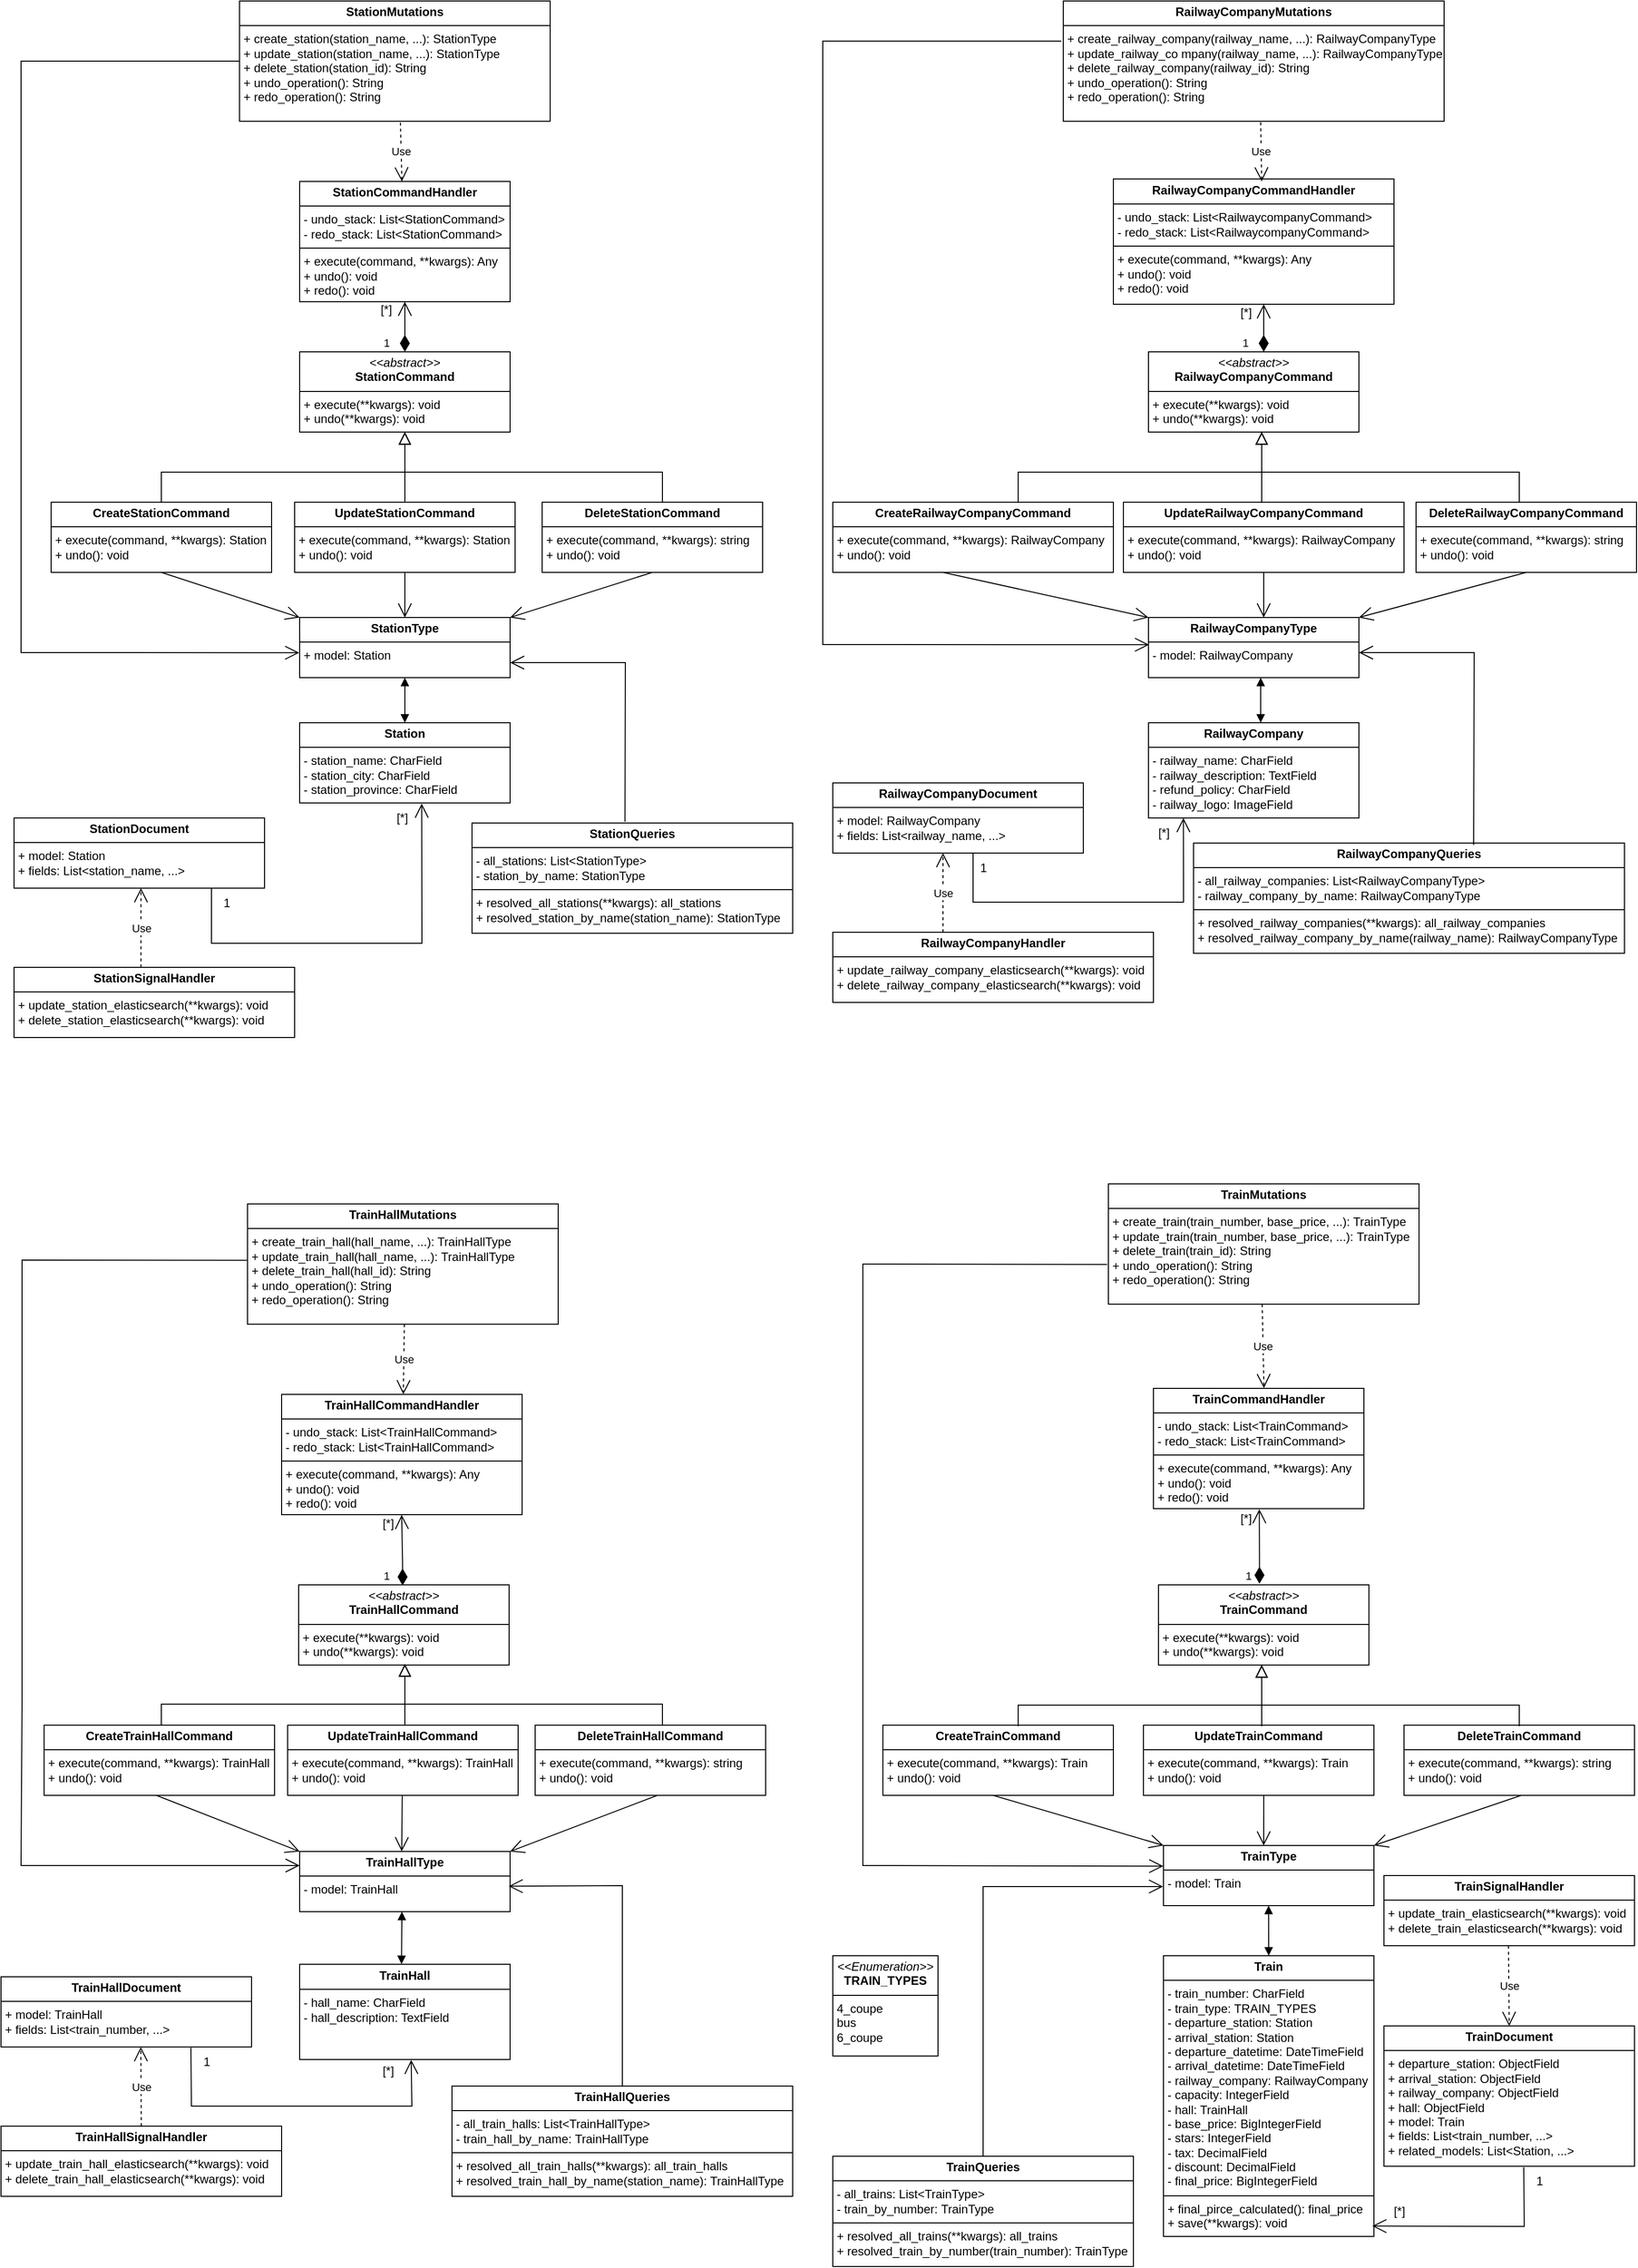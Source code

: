 <mxfile version="25.0.2">
  <diagram id="C5RBs43oDa-KdzZeNtuy" name="Page-1">
    <mxGraphModel dx="1687" dy="984" grid="1" gridSize="10" guides="1" tooltips="1" connect="1" arrows="1" fold="1" page="1" pageScale="1" pageWidth="827" pageHeight="1169" math="0" shadow="0">
      <root>
        <mxCell id="WIyWlLk6GJQsqaUBKTNV-0" />
        <mxCell id="WIyWlLk6GJQsqaUBKTNV-1" parent="WIyWlLk6GJQsqaUBKTNV-0" />
        <mxCell id="HoljnPIvToN0olSSxeQU-0" value="&lt;p style=&quot;margin:0px;margin-top:4px;text-align:center;&quot;&gt;&lt;b&gt;TrainHallCommandHandler&lt;/b&gt;&lt;/p&gt;&lt;hr size=&quot;1&quot; style=&quot;border-style:solid;&quot;&gt;&lt;p style=&quot;margin:0px;margin-left:4px;&quot;&gt;- undo_stack: List&lt;span style=&quot;background-color: initial;&quot;&gt;&amp;lt;TrainHallCommand&amp;gt;&lt;/span&gt;&lt;/p&gt;&lt;p style=&quot;margin:0px;margin-left:4px;&quot;&gt;- redo_stack: List&lt;span style=&quot;background-color: initial;&quot;&gt;&amp;lt;TrainHallCommand&amp;gt;&lt;/span&gt;&lt;/p&gt;&lt;hr size=&quot;1&quot; style=&quot;border-style:solid;&quot;&gt;&lt;p style=&quot;margin:0px;margin-left:4px;&quot;&gt;+ execute(command, **kwargs): Any&lt;/p&gt;&lt;p style=&quot;margin:0px;margin-left:4px;&quot;&gt;+ undo(): void&lt;/p&gt;&lt;p style=&quot;margin:0px;margin-left:4px;&quot;&gt;+ redo(): void&lt;/p&gt;" style="verticalAlign=top;align=left;overflow=fill;html=1;whiteSpace=wrap;" parent="WIyWlLk6GJQsqaUBKTNV-1" vertex="1">
          <mxGeometry x="300" y="1450" width="240" height="120" as="geometry" />
        </mxCell>
        <mxCell id="HoljnPIvToN0olSSxeQU-1" value="&lt;p style=&quot;margin:0px;margin-top:4px;text-align:center;&quot;&gt;&lt;b&gt;StationCommandHandler&lt;/b&gt;&lt;/p&gt;&lt;hr size=&quot;1&quot; style=&quot;border-style:solid;&quot;&gt;&lt;p style=&quot;margin:0px;margin-left:4px;&quot;&gt;- undo_stack: List&amp;lt;StationCommand&amp;gt;&lt;/p&gt;&lt;p style=&quot;margin:0px;margin-left:4px;&quot;&gt;- redo_stack: List&amp;lt;StationCommand&amp;gt;&lt;/p&gt;&lt;hr size=&quot;1&quot; style=&quot;border-style:solid;&quot;&gt;&lt;p style=&quot;margin:0px;margin-left:4px;&quot;&gt;+ execute(command, **kwargs): Any&lt;/p&gt;&lt;p style=&quot;margin:0px;margin-left:4px;&quot;&gt;+ undo(): void&lt;/p&gt;&lt;p style=&quot;margin:0px;margin-left:4px;&quot;&gt;+ redo(): void&lt;/p&gt;" style="verticalAlign=top;align=left;overflow=fill;html=1;whiteSpace=wrap;" parent="WIyWlLk6GJQsqaUBKTNV-1" vertex="1">
          <mxGeometry x="318" y="240" width="210" height="120" as="geometry" />
        </mxCell>
        <mxCell id="HoljnPIvToN0olSSxeQU-2" value="&lt;p style=&quot;margin:0px;margin-top:4px;text-align:center;&quot;&gt;&lt;b&gt;RailwayCompanyCommandHandler&lt;/b&gt;&lt;/p&gt;&lt;hr size=&quot;1&quot; style=&quot;border-style:solid;&quot;&gt;&lt;p style=&quot;margin:0px;margin-left:4px;&quot;&gt;- undo_stack: List&amp;lt;RailwaycompanyCommand&amp;gt;&lt;/p&gt;&lt;p style=&quot;margin:0px;margin-left:4px;&quot;&gt;- redo_stack: List&amp;lt;&lt;span style=&quot;background-color: initial;&quot;&gt;RailwaycompanyCommand&lt;/span&gt;&lt;span style=&quot;background-color: initial;&quot;&gt;&amp;gt;&lt;/span&gt;&lt;/p&gt;&lt;hr size=&quot;1&quot; style=&quot;border-style:solid;&quot;&gt;&lt;p style=&quot;margin:0px;margin-left:4px;&quot;&gt;+ execute(command, **kwargs): Any&lt;/p&gt;&lt;p style=&quot;margin:0px;margin-left:4px;&quot;&gt;+ undo(): void&lt;/p&gt;&lt;p style=&quot;margin:0px;margin-left:4px;&quot;&gt;+ redo(): void&lt;/p&gt;" style="verticalAlign=top;align=left;overflow=fill;html=1;whiteSpace=wrap;" parent="WIyWlLk6GJQsqaUBKTNV-1" vertex="1">
          <mxGeometry x="1130" y="237.5" width="280" height="125" as="geometry" />
        </mxCell>
        <mxCell id="HoljnPIvToN0olSSxeQU-3" value="&lt;p style=&quot;margin:0px;margin-top:4px;text-align:center;&quot;&gt;&lt;b&gt;TrainCommandHandler&lt;/b&gt;&lt;/p&gt;&lt;hr size=&quot;1&quot; style=&quot;border-style:solid;&quot;&gt;&lt;p style=&quot;margin:0px;margin-left:4px;&quot;&gt;- undo_stack: List&lt;span style=&quot;background-color: initial;&quot;&gt;&amp;lt;TrainCommand&amp;gt;&lt;/span&gt;&lt;/p&gt;&lt;p style=&quot;margin:0px;margin-left:4px;&quot;&gt;- redo_stack: List&lt;span style=&quot;background-color: initial;&quot;&gt;&amp;lt;TrainCommand&amp;gt;&lt;/span&gt;&lt;/p&gt;&lt;hr size=&quot;1&quot; style=&quot;border-style:solid;&quot;&gt;&lt;p style=&quot;margin:0px;margin-left:4px;&quot;&gt;+ execute(command, **kwargs): Any&lt;/p&gt;&lt;p style=&quot;margin:0px;margin-left:4px;&quot;&gt;+ undo(): void&lt;/p&gt;&lt;p style=&quot;margin:0px;margin-left:4px;&quot;&gt;+ redo(): void&lt;/p&gt;" style="verticalAlign=top;align=left;overflow=fill;html=1;whiteSpace=wrap;" parent="WIyWlLk6GJQsqaUBKTNV-1" vertex="1">
          <mxGeometry x="1170" y="1444" width="210" height="120" as="geometry" />
        </mxCell>
        <mxCell id="HoljnPIvToN0olSSxeQU-4" value="&lt;p style=&quot;margin:0px;margin-top:4px;text-align:center;&quot;&gt;&lt;i&gt;&amp;lt;&amp;lt;abstract&amp;gt;&amp;gt;&lt;/i&gt;&lt;br&gt;&lt;b&gt;TrainHall&lt;/b&gt;&lt;b&gt;Command&lt;/b&gt;&lt;/p&gt;&lt;hr size=&quot;1&quot; style=&quot;border-style:solid;&quot;&gt;&lt;p style=&quot;margin:0px;margin-left:4px;&quot;&gt;+ execute(**kwargs): void&lt;br&gt;+&amp;nbsp;&lt;span style=&quot;background-color: initial;&quot;&gt;undo(**kwargs): void&lt;/span&gt;&lt;/p&gt;" style="verticalAlign=top;align=left;overflow=fill;html=1;whiteSpace=wrap;" parent="WIyWlLk6GJQsqaUBKTNV-1" vertex="1">
          <mxGeometry x="317" y="1640" width="210" height="80" as="geometry" />
        </mxCell>
        <mxCell id="HoljnPIvToN0olSSxeQU-5" value="&lt;p style=&quot;margin:0px;margin-top:4px;text-align:center;&quot;&gt;&lt;i&gt;&amp;lt;&amp;lt;abstract&amp;gt;&amp;gt;&lt;/i&gt;&lt;br&gt;&lt;b&gt;Station&lt;/b&gt;&lt;b&gt;Command&lt;/b&gt;&lt;/p&gt;&lt;hr size=&quot;1&quot; style=&quot;border-style:solid;&quot;&gt;&lt;p style=&quot;margin:0px;margin-left:4px;&quot;&gt;+ execute(**kwargs): void&lt;br&gt;+&amp;nbsp;&lt;span style=&quot;background-color: initial;&quot;&gt;undo(**kwargs): void&lt;/span&gt;&lt;/p&gt;" style="verticalAlign=top;align=left;overflow=fill;html=1;whiteSpace=wrap;" parent="WIyWlLk6GJQsqaUBKTNV-1" vertex="1">
          <mxGeometry x="318" y="410" width="210" height="80" as="geometry" />
        </mxCell>
        <mxCell id="HoljnPIvToN0olSSxeQU-6" value="&lt;p style=&quot;margin:0px;margin-top:4px;text-align:center;&quot;&gt;&lt;i&gt;&amp;lt;&amp;lt;abstract&amp;gt;&amp;gt;&lt;/i&gt;&lt;br&gt;&lt;b&gt;TrainCommand&lt;/b&gt;&lt;/p&gt;&lt;hr size=&quot;1&quot; style=&quot;border-style:solid;&quot;&gt;&lt;p style=&quot;margin:0px;margin-left:4px;&quot;&gt;+ execute(**kwargs): void&lt;br&gt;+&amp;nbsp;&lt;span style=&quot;background-color: initial;&quot;&gt;undo(**kwargs): void&lt;/span&gt;&lt;/p&gt;" style="verticalAlign=top;align=left;overflow=fill;html=1;whiteSpace=wrap;" parent="WIyWlLk6GJQsqaUBKTNV-1" vertex="1">
          <mxGeometry x="1175" y="1640" width="210" height="80" as="geometry" />
        </mxCell>
        <mxCell id="HoljnPIvToN0olSSxeQU-7" value="&lt;p style=&quot;margin:0px;margin-top:4px;text-align:center;&quot;&gt;&lt;i&gt;&amp;lt;&amp;lt;abstract&amp;gt;&amp;gt;&lt;/i&gt;&lt;br&gt;&lt;b&gt;RailwayCompany&lt;/b&gt;&lt;b&gt;Command&lt;/b&gt;&lt;/p&gt;&lt;hr size=&quot;1&quot; style=&quot;border-style:solid;&quot;&gt;&lt;p style=&quot;margin:0px;margin-left:4px;&quot;&gt;+ execute(**kwargs): void&lt;br&gt;+&amp;nbsp;&lt;span style=&quot;background-color: initial;&quot;&gt;undo(**kwargs): void&lt;/span&gt;&lt;/p&gt;" style="verticalAlign=top;align=left;overflow=fill;html=1;whiteSpace=wrap;" parent="WIyWlLk6GJQsqaUBKTNV-1" vertex="1">
          <mxGeometry x="1165" y="410" width="210" height="80" as="geometry" />
        </mxCell>
        <mxCell id="HoljnPIvToN0olSSxeQU-8" value="&lt;p style=&quot;margin:0px;margin-top:4px;text-align:center;&quot;&gt;&lt;b&gt;Create&lt;/b&gt;&lt;b&gt;TrainHall&lt;/b&gt;&lt;b&gt;Command&lt;/b&gt;&lt;br&gt;&lt;/p&gt;&lt;hr size=&quot;1&quot; style=&quot;border-style:solid;&quot;&gt;&lt;p style=&quot;margin:0px;margin-left:4px;&quot;&gt;&lt;/p&gt;&lt;p style=&quot;margin:0px;margin-left:4px;&quot;&gt;+ execute(command, **kwargs): TrainHall&lt;/p&gt;&lt;p style=&quot;margin:0px;margin-left:4px;&quot;&gt;+ undo(): void&lt;/p&gt;" style="verticalAlign=top;align=left;overflow=fill;html=1;whiteSpace=wrap;" parent="WIyWlLk6GJQsqaUBKTNV-1" vertex="1">
          <mxGeometry x="63" y="1780" width="230" height="70" as="geometry" />
        </mxCell>
        <mxCell id="HoljnPIvToN0olSSxeQU-9" value="&lt;p style=&quot;margin:0px;margin-top:4px;text-align:center;&quot;&gt;&lt;b&gt;Create&lt;/b&gt;&lt;b&gt;Station&lt;/b&gt;&lt;b&gt;Command&lt;/b&gt;&lt;/p&gt;&lt;hr size=&quot;1&quot; style=&quot;border-style:solid;&quot;&gt;&lt;p style=&quot;margin:0px;margin-left:4px;&quot;&gt;+ execute(command, **kwargs): Station&lt;/p&gt;&lt;p style=&quot;margin:0px;margin-left:4px;&quot;&gt;+ undo(): void&lt;/p&gt;" style="verticalAlign=top;align=left;overflow=fill;html=1;whiteSpace=wrap;" parent="WIyWlLk6GJQsqaUBKTNV-1" vertex="1">
          <mxGeometry x="70" y="560" width="220" height="70" as="geometry" />
        </mxCell>
        <mxCell id="HoljnPIvToN0olSSxeQU-10" value="&lt;p style=&quot;margin:0px;margin-top:4px;text-align:center;&quot;&gt;&lt;b&gt;Create&lt;/b&gt;&lt;b&gt;RailwayCompany&lt;/b&gt;&lt;b&gt;Command&lt;/b&gt;&lt;/p&gt;&lt;hr size=&quot;1&quot; style=&quot;border-style:solid;&quot;&gt;&lt;p style=&quot;margin:0px;margin-left:4px;&quot;&gt;+ execute(command, **kwargs): RailwayCompany&lt;/p&gt;&lt;p style=&quot;margin:0px;margin-left:4px;&quot;&gt;+ undo(): void&lt;/p&gt;" style="verticalAlign=top;align=left;overflow=fill;html=1;whiteSpace=wrap;" parent="WIyWlLk6GJQsqaUBKTNV-1" vertex="1">
          <mxGeometry x="850" y="560" width="280" height="70" as="geometry" />
        </mxCell>
        <mxCell id="HoljnPIvToN0olSSxeQU-11" value="&lt;p style=&quot;margin:0px;margin-top:4px;text-align:center;&quot;&gt;&lt;b&gt;CreateTrainCommand&lt;/b&gt;&lt;/p&gt;&lt;hr size=&quot;1&quot; style=&quot;border-style:solid;&quot;&gt;&lt;p style=&quot;margin:0px;margin-left:4px;&quot;&gt;+ execute(command, **kwargs): Train&lt;/p&gt;&lt;p style=&quot;margin:0px;margin-left:4px;&quot;&gt;+ undo(): void&lt;/p&gt;" style="verticalAlign=top;align=left;overflow=fill;html=1;whiteSpace=wrap;" parent="WIyWlLk6GJQsqaUBKTNV-1" vertex="1">
          <mxGeometry x="900" y="1780" width="230" height="70" as="geometry" />
        </mxCell>
        <mxCell id="HoljnPIvToN0olSSxeQU-12" value="&lt;p style=&quot;margin:0px;margin-top:4px;text-align:center;&quot;&gt;&lt;b&gt;Update&lt;/b&gt;&lt;b&gt;TrainHall&lt;/b&gt;&lt;b&gt;Command&lt;/b&gt;&lt;br&gt;&lt;/p&gt;&lt;hr size=&quot;1&quot; style=&quot;border-style:solid;&quot;&gt;&lt;p style=&quot;margin:0px;margin-left:4px;&quot;&gt;&lt;/p&gt;&lt;p style=&quot;margin:0px;margin-left:4px;&quot;&gt;+ execute(command, **kwargs): TrainHall&lt;/p&gt;&lt;p style=&quot;margin:0px;margin-left:4px;&quot;&gt;+ undo(): void&lt;/p&gt;" style="verticalAlign=top;align=left;overflow=fill;html=1;whiteSpace=wrap;" parent="WIyWlLk6GJQsqaUBKTNV-1" vertex="1">
          <mxGeometry x="306" y="1780" width="230" height="70" as="geometry" />
        </mxCell>
        <mxCell id="HoljnPIvToN0olSSxeQU-13" value="&lt;p style=&quot;margin:0px;margin-top:4px;text-align:center;&quot;&gt;&lt;b&gt;Update&lt;/b&gt;&lt;b&gt;Station&lt;/b&gt;&lt;b&gt;Command&lt;/b&gt;&lt;/p&gt;&lt;hr size=&quot;1&quot; style=&quot;border-style:solid;&quot;&gt;&lt;p style=&quot;margin:0px;margin-left:4px;&quot;&gt;+ execute(command, **kwargs): Station&lt;/p&gt;&lt;p style=&quot;margin:0px;margin-left:4px;&quot;&gt;+ undo(): void&lt;/p&gt;" style="verticalAlign=top;align=left;overflow=fill;html=1;whiteSpace=wrap;" parent="WIyWlLk6GJQsqaUBKTNV-1" vertex="1">
          <mxGeometry x="313" y="560" width="220" height="70" as="geometry" />
        </mxCell>
        <mxCell id="HoljnPIvToN0olSSxeQU-14" value="&lt;p style=&quot;margin:0px;margin-top:4px;text-align:center;&quot;&gt;&lt;b&gt;Update&lt;/b&gt;&lt;b&gt;RailwayCompany&lt;/b&gt;&lt;b&gt;Command&lt;/b&gt;&lt;/p&gt;&lt;hr size=&quot;1&quot; style=&quot;border-style:solid;&quot;&gt;&lt;p style=&quot;margin:0px;margin-left:4px;&quot;&gt;+ execute(command, **kwargs): RailwayCompany&lt;/p&gt;&lt;p style=&quot;margin:0px;margin-left:4px;&quot;&gt;+ undo(): void&lt;/p&gt;" style="verticalAlign=top;align=left;overflow=fill;html=1;whiteSpace=wrap;" parent="WIyWlLk6GJQsqaUBKTNV-1" vertex="1">
          <mxGeometry x="1140" y="560" width="280" height="70" as="geometry" />
        </mxCell>
        <mxCell id="HoljnPIvToN0olSSxeQU-15" value="&lt;p style=&quot;margin:0px;margin-top:4px;text-align:center;&quot;&gt;&lt;b&gt;UpdateTrainCommand&lt;/b&gt;&lt;/p&gt;&lt;hr size=&quot;1&quot; style=&quot;border-style:solid;&quot;&gt;&lt;p style=&quot;margin:0px;margin-left:4px;&quot;&gt;+ execute(command, **kwargs): Train&lt;/p&gt;&lt;p style=&quot;margin:0px;margin-left:4px;&quot;&gt;+ undo(): void&lt;/p&gt;" style="verticalAlign=top;align=left;overflow=fill;html=1;whiteSpace=wrap;" parent="WIyWlLk6GJQsqaUBKTNV-1" vertex="1">
          <mxGeometry x="1160" y="1780" width="230" height="70" as="geometry" />
        </mxCell>
        <mxCell id="HoljnPIvToN0olSSxeQU-16" value="&lt;p style=&quot;margin:0px;margin-top:4px;text-align:center;&quot;&gt;&lt;b style=&quot;background-color: initial;&quot;&gt;Delete&lt;/b&gt;&lt;b&gt;TrainHall&lt;/b&gt;&lt;b&gt;Command&lt;/b&gt;&lt;br&gt;&lt;/p&gt;&lt;hr size=&quot;1&quot; style=&quot;border-style:solid;&quot;&gt;&lt;p style=&quot;margin:0px;margin-left:4px;&quot;&gt;&lt;/p&gt;&lt;p style=&quot;margin:0px;margin-left:4px;&quot;&gt;+ execute(command, **kwargs): string&lt;/p&gt;&lt;p style=&quot;margin:0px;margin-left:4px;&quot;&gt;+ undo(): void&lt;/p&gt;" style="verticalAlign=top;align=left;overflow=fill;html=1;whiteSpace=wrap;" parent="WIyWlLk6GJQsqaUBKTNV-1" vertex="1">
          <mxGeometry x="553" y="1780" width="230" height="70" as="geometry" />
        </mxCell>
        <mxCell id="HoljnPIvToN0olSSxeQU-17" value="&lt;p style=&quot;margin:0px;margin-top:4px;text-align:center;&quot;&gt;&lt;b&gt;Delete&lt;/b&gt;&lt;b&gt;Station&lt;/b&gt;&lt;b&gt;Command&lt;/b&gt;&lt;/p&gt;&lt;hr size=&quot;1&quot; style=&quot;border-style:solid;&quot;&gt;&lt;p style=&quot;margin:0px;margin-left:4px;&quot;&gt;+ execute(command, **kwargs):&amp;nbsp;&lt;span style=&quot;background-color: initial;&quot;&gt;string&lt;/span&gt;&lt;/p&gt;&lt;p style=&quot;margin:0px;margin-left:4px;&quot;&gt;+ undo(): void&lt;/p&gt;" style="verticalAlign=top;align=left;overflow=fill;html=1;whiteSpace=wrap;" parent="WIyWlLk6GJQsqaUBKTNV-1" vertex="1">
          <mxGeometry x="560" y="560" width="220" height="70" as="geometry" />
        </mxCell>
        <mxCell id="HoljnPIvToN0olSSxeQU-18" value="&lt;p style=&quot;margin:0px;margin-top:4px;text-align:center;&quot;&gt;&lt;b style=&quot;background-color: initial;&quot;&gt;Delete&lt;/b&gt;&lt;b&gt;RailwayCompany&lt;/b&gt;&lt;b&gt;Command&lt;/b&gt;&lt;/p&gt;&lt;hr size=&quot;1&quot; style=&quot;border-style:solid;&quot;&gt;&lt;p style=&quot;margin:0px;margin-left:4px;&quot;&gt;+ execute(command, **kwargs):&amp;nbsp;&lt;span style=&quot;background-color: initial;&quot;&gt;string&lt;/span&gt;&lt;/p&gt;&lt;p style=&quot;margin:0px;margin-left:4px;&quot;&gt;+ undo(): void&lt;/p&gt;" style="verticalAlign=top;align=left;overflow=fill;html=1;whiteSpace=wrap;" parent="WIyWlLk6GJQsqaUBKTNV-1" vertex="1">
          <mxGeometry x="1432" y="560" width="220" height="70" as="geometry" />
        </mxCell>
        <mxCell id="HoljnPIvToN0olSSxeQU-19" value="&lt;p style=&quot;margin:0px;margin-top:4px;text-align:center;&quot;&gt;&lt;b style=&quot;background-color: initial;&quot;&gt;Delete&lt;/b&gt;&lt;b&gt;TrainCommand&lt;/b&gt;&lt;/p&gt;&lt;hr size=&quot;1&quot; style=&quot;border-style:solid;&quot;&gt;&lt;p style=&quot;margin:0px;margin-left:4px;&quot;&gt;+ execute(command, **kwargs):&amp;nbsp;&lt;span style=&quot;background-color: initial;&quot;&gt;string&lt;/span&gt;&lt;/p&gt;&lt;p style=&quot;margin:0px;margin-left:4px;&quot;&gt;+ undo(): void&lt;/p&gt;" style="verticalAlign=top;align=left;overflow=fill;html=1;whiteSpace=wrap;" parent="WIyWlLk6GJQsqaUBKTNV-1" vertex="1">
          <mxGeometry x="1420" y="1780" width="230" height="70" as="geometry" />
        </mxCell>
        <mxCell id="kHMZLF0wuuY4l7XT_qzu-0" value="&lt;p style=&quot;margin:0px;margin-top:4px;text-align:center;&quot;&gt;&lt;b&gt;StationType&lt;/b&gt;&lt;/p&gt;&lt;hr size=&quot;1&quot; style=&quot;border-style:solid;&quot;&gt;&lt;p style=&quot;margin:0px;margin-left:4px;&quot;&gt;+&amp;nbsp;&lt;span style=&quot;background-color: initial;&quot;&gt;model: Station&lt;/span&gt;&lt;/p&gt;" style="verticalAlign=top;align=left;overflow=fill;html=1;whiteSpace=wrap;" parent="WIyWlLk6GJQsqaUBKTNV-1" vertex="1">
          <mxGeometry x="318" y="675" width="210" height="60" as="geometry" />
        </mxCell>
        <mxCell id="kHMZLF0wuuY4l7XT_qzu-1" value="&lt;p style=&quot;margin:0px;margin-top:4px;text-align:center;&quot;&gt;&lt;b&gt;TrainHallType&lt;/b&gt;&lt;/p&gt;&lt;hr size=&quot;1&quot; style=&quot;border-style:solid;&quot;&gt;&lt;p style=&quot;margin:0px;margin-left:4px;&quot;&gt;- model: TrainHall&lt;/p&gt;" style="verticalAlign=top;align=left;overflow=fill;html=1;whiteSpace=wrap;" parent="WIyWlLk6GJQsqaUBKTNV-1" vertex="1">
          <mxGeometry x="318" y="1906" width="210" height="60" as="geometry" />
        </mxCell>
        <mxCell id="kHMZLF0wuuY4l7XT_qzu-2" value="&lt;p style=&quot;margin:0px;margin-top:4px;text-align:center;&quot;&gt;&lt;b&gt;TrainType&lt;/b&gt;&lt;/p&gt;&lt;hr size=&quot;1&quot; style=&quot;border-style:solid;&quot;&gt;&lt;p style=&quot;margin:0px;margin-left:4px;&quot;&gt;-&amp;nbsp;&lt;span style=&quot;background-color: initial;&quot;&gt;model: Train&lt;/span&gt;&lt;/p&gt;" style="verticalAlign=top;align=left;overflow=fill;html=1;whiteSpace=wrap;" parent="WIyWlLk6GJQsqaUBKTNV-1" vertex="1">
          <mxGeometry x="1180" y="1900" width="210" height="60" as="geometry" />
        </mxCell>
        <mxCell id="kHMZLF0wuuY4l7XT_qzu-3" value="&lt;p style=&quot;margin:0px;margin-top:4px;text-align:center;&quot;&gt;&lt;b&gt;RailwayCompanyType&lt;/b&gt;&lt;/p&gt;&lt;hr size=&quot;1&quot; style=&quot;border-style:solid;&quot;&gt;&lt;p style=&quot;margin:0px;margin-left:4px;&quot;&gt;-&amp;nbsp;&lt;span style=&quot;background-color: initial;&quot;&gt;model: RailwayCompany&lt;/span&gt;&lt;/p&gt;" style="verticalAlign=top;align=left;overflow=fill;html=1;whiteSpace=wrap;" parent="WIyWlLk6GJQsqaUBKTNV-1" vertex="1">
          <mxGeometry x="1165" y="675" width="210" height="60" as="geometry" />
        </mxCell>
        <mxCell id="kHMZLF0wuuY4l7XT_qzu-4" value="&lt;p style=&quot;margin:0px;margin-top:4px;text-align:center;&quot;&gt;&lt;b&gt;Station&lt;/b&gt;&lt;/p&gt;&lt;hr size=&quot;1&quot; style=&quot;border-style:solid;&quot;&gt;&lt;p style=&quot;margin:0px;margin-left:4px;&quot;&gt;- station_&lt;span style=&quot;background-color: initial;&quot;&gt;name: CharField&lt;/span&gt;&lt;/p&gt;&lt;p style=&quot;margin:0px;margin-left:4px;&quot;&gt;&lt;span style=&quot;background-color: initial;&quot;&gt;-&amp;nbsp;&lt;/span&gt;station_&lt;span style=&quot;background-color: initial;&quot;&gt;city:&amp;nbsp;&lt;/span&gt;&lt;span style=&quot;background-color: initial;&quot;&gt;CharField&lt;/span&gt;&lt;/p&gt;&lt;p style=&quot;margin:0px;margin-left:4px;&quot;&gt;&lt;span style=&quot;background-color: initial;&quot;&gt;-&amp;nbsp;&lt;/span&gt;station_&lt;span style=&quot;background-color: initial;&quot;&gt;province: CharField&lt;/span&gt;&lt;/p&gt;" style="verticalAlign=top;align=left;overflow=fill;html=1;whiteSpace=wrap;" parent="WIyWlLk6GJQsqaUBKTNV-1" vertex="1">
          <mxGeometry x="318" y="780" width="210" height="80" as="geometry" />
        </mxCell>
        <mxCell id="kHMZLF0wuuY4l7XT_qzu-5" value="&lt;p style=&quot;margin:0px;margin-top:4px;text-align:center;&quot;&gt;&lt;b&gt;TrainHall&lt;/b&gt;&lt;/p&gt;&lt;hr size=&quot;1&quot; style=&quot;border-style:solid;&quot;&gt;&lt;p style=&quot;margin:0px;margin-left:4px;&quot;&gt;- hall_name: CharField&lt;/p&gt;&lt;p style=&quot;margin:0px;margin-left:4px;&quot;&gt;- hall_description: TextField&lt;/p&gt;" style="verticalAlign=top;align=left;overflow=fill;html=1;whiteSpace=wrap;" parent="WIyWlLk6GJQsqaUBKTNV-1" vertex="1">
          <mxGeometry x="318" y="2018.5" width="210" height="95" as="geometry" />
        </mxCell>
        <mxCell id="kHMZLF0wuuY4l7XT_qzu-6" value="&lt;p style=&quot;margin:0px;margin-top:4px;text-align:center;&quot;&gt;&lt;b&gt;RailwayCompany&lt;/b&gt;&lt;/p&gt;&lt;hr size=&quot;1&quot; style=&quot;border-style:solid;&quot;&gt;&lt;p style=&quot;margin:0px;margin-left:4px;&quot;&gt;- railway_name: CharField&lt;/p&gt;&lt;p style=&quot;margin:0px;margin-left:4px;&quot;&gt;- railway_description: TextField&lt;br&gt;&lt;/p&gt;&lt;p style=&quot;margin:0px;margin-left:4px;&quot;&gt;- refund_policy:&amp;nbsp;&lt;span style=&quot;background-color: initial;&quot;&gt;CharField&lt;/span&gt;&lt;br&gt;&lt;/p&gt;&lt;p style=&quot;margin:0px;margin-left:4px;&quot;&gt;- railway_logo:&amp;nbsp;&lt;span style=&quot;background-color: initial;&quot;&gt;ImageField&lt;/span&gt;&lt;br&gt;&lt;/p&gt;" style="verticalAlign=top;align=left;overflow=fill;html=1;whiteSpace=wrap;" parent="WIyWlLk6GJQsqaUBKTNV-1" vertex="1">
          <mxGeometry x="1165" y="780" width="210" height="95" as="geometry" />
        </mxCell>
        <mxCell id="kHMZLF0wuuY4l7XT_qzu-7" value="&lt;p style=&quot;margin:0px;margin-top:4px;text-align:center;&quot;&gt;&lt;b&gt;Train&lt;/b&gt;&lt;/p&gt;&lt;hr size=&quot;1&quot; style=&quot;border-style:solid;&quot;&gt;&lt;p style=&quot;margin:0px;margin-left:4px;&quot;&gt;- train_number: CharField&lt;/p&gt;&lt;p style=&quot;margin:0px;margin-left:4px;&quot;&gt;- train_type: TRAIN_TYPES&lt;/p&gt;&lt;p style=&quot;margin:0px;margin-left:4px;&quot;&gt;- departure_station: Station&lt;/p&gt;&lt;p style=&quot;margin:0px;margin-left:4px;&quot;&gt;- arrival_station: Station&lt;/p&gt;&lt;p style=&quot;margin:0px;margin-left:4px;&quot;&gt;- departure_datetime: DateTimeField&lt;/p&gt;&lt;p style=&quot;margin:0px;margin-left:4px;&quot;&gt;- arrival_datetime: DateTimeField&lt;/p&gt;&lt;p style=&quot;margin:0px;margin-left:4px;&quot;&gt;- railway_company: RailwayCompany&lt;/p&gt;&lt;p style=&quot;margin:0px;margin-left:4px;&quot;&gt;- capacity: IntegerField&lt;/p&gt;&lt;p style=&quot;margin:0px;margin-left:4px;&quot;&gt;- hall: TrainHall&lt;/p&gt;&lt;p style=&quot;margin:0px;margin-left:4px;&quot;&gt;- base_price: BigIntegerField&lt;/p&gt;&lt;p style=&quot;margin:0px;margin-left:4px;&quot;&gt;&lt;span style=&quot;background-color: initial;&quot;&gt;- stars: IntegerField&lt;/span&gt;&lt;/p&gt;&lt;p style=&quot;margin:0px;margin-left:4px;&quot;&gt;- tax: DecimalField&lt;/p&gt;&lt;p style=&quot;margin:0px;margin-left:4px;&quot;&gt;- discount: DecimalField&lt;/p&gt;&lt;p style=&quot;margin:0px;margin-left:4px;&quot;&gt;- final_price:&amp;nbsp;&lt;span style=&quot;background-color: initial;&quot;&gt;BigIntegerField&lt;/span&gt;&lt;br&gt;&lt;/p&gt;&lt;hr size=&quot;1&quot; style=&quot;border-style:solid;&quot;&gt;&lt;p style=&quot;margin: 0px 0px 0px 4px;&quot;&gt;&lt;span style=&quot;background-color: initial;&quot;&gt;+ final_pirce_calculated(): final_price&lt;/span&gt;&lt;br&gt;&lt;/p&gt;&lt;p style=&quot;margin: 0px 0px 0px 4px;&quot;&gt;+ save(**kwargs): void&lt;/p&gt;" style="verticalAlign=top;align=left;overflow=fill;html=1;whiteSpace=wrap;" parent="WIyWlLk6GJQsqaUBKTNV-1" vertex="1">
          <mxGeometry x="1180" y="2010" width="210" height="280" as="geometry" />
        </mxCell>
        <mxCell id="cA7v9_uqXsThu2jaeRYp-0" value="1" style="endArrow=open;html=1;endSize=12;startArrow=diamondThin;startSize=14;startFill=1;edgeStyle=orthogonalEdgeStyle;align=left;verticalAlign=bottom;rounded=0;exitX=0.5;exitY=0;exitDx=0;exitDy=0;entryX=0.5;entryY=1;entryDx=0;entryDy=0;" parent="WIyWlLk6GJQsqaUBKTNV-1" source="HoljnPIvToN0olSSxeQU-5" target="HoljnPIvToN0olSSxeQU-1" edge="1">
          <mxGeometry x="-1" y="23" relative="1" as="geometry">
            <mxPoint x="400" y="390" as="sourcePoint" />
            <mxPoint x="560" y="390" as="targetPoint" />
            <mxPoint as="offset" />
          </mxGeometry>
        </mxCell>
        <mxCell id="cA7v9_uqXsThu2jaeRYp-1" value="[*]" style="text;html=1;align=center;verticalAlign=middle;resizable=0;points=[];autosize=1;strokeColor=none;fillColor=none;" parent="WIyWlLk6GJQsqaUBKTNV-1" vertex="1">
          <mxGeometry x="389" y="353" width="30" height="30" as="geometry" />
        </mxCell>
        <mxCell id="cA7v9_uqXsThu2jaeRYp-2" value="" style="endArrow=block;endSize=10;endFill=0;shadow=0;strokeWidth=1;rounded=0;curved=0;edgeStyle=elbowEdgeStyle;elbow=vertical;entryX=0.5;entryY=1;entryDx=0;entryDy=0;" parent="WIyWlLk6GJQsqaUBKTNV-1" target="HoljnPIvToN0olSSxeQU-5" edge="1">
          <mxGeometry width="160" relative="1" as="geometry">
            <mxPoint x="680" y="560" as="sourcePoint" />
            <mxPoint x="570" y="458" as="targetPoint" />
            <Array as="points">
              <mxPoint x="550" y="530" />
            </Array>
          </mxGeometry>
        </mxCell>
        <mxCell id="cA7v9_uqXsThu2jaeRYp-3" value="" style="endArrow=block;endSize=10;endFill=0;shadow=0;strokeWidth=1;rounded=0;curved=0;edgeStyle=elbowEdgeStyle;elbow=vertical;entryX=0.5;entryY=1;entryDx=0;entryDy=0;exitX=0.5;exitY=0;exitDx=0;exitDy=0;" parent="WIyWlLk6GJQsqaUBKTNV-1" source="HoljnPIvToN0olSSxeQU-9" target="HoljnPIvToN0olSSxeQU-5" edge="1">
          <mxGeometry width="160" relative="1" as="geometry">
            <mxPoint x="289" y="592" as="sourcePoint" />
            <mxPoint x="389" y="490" as="targetPoint" />
            <Array as="points">
              <mxPoint x="360" y="530" />
            </Array>
          </mxGeometry>
        </mxCell>
        <mxCell id="cA7v9_uqXsThu2jaeRYp-4" value="" style="endArrow=block;endSize=10;endFill=0;shadow=0;strokeWidth=1;rounded=0;curved=0;edgeStyle=elbowEdgeStyle;elbow=vertical;exitX=0.5;exitY=0;exitDx=0;exitDy=0;entryX=0.5;entryY=1;entryDx=0;entryDy=0;" parent="WIyWlLk6GJQsqaUBKTNV-1" source="HoljnPIvToN0olSSxeQU-13" target="HoljnPIvToN0olSSxeQU-5" edge="1">
          <mxGeometry width="160" relative="1" as="geometry">
            <mxPoint x="190" y="570" as="sourcePoint" />
            <mxPoint x="420" y="490" as="targetPoint" />
            <Array as="points">
              <mxPoint x="370" y="540" />
            </Array>
          </mxGeometry>
        </mxCell>
        <mxCell id="cA7v9_uqXsThu2jaeRYp-6" value="" style="endArrow=open;endFill=1;endSize=12;html=1;rounded=0;exitX=0.5;exitY=1;exitDx=0;exitDy=0;entryX=1;entryY=0;entryDx=0;entryDy=0;" parent="WIyWlLk6GJQsqaUBKTNV-1" source="HoljnPIvToN0olSSxeQU-17" target="kHMZLF0wuuY4l7XT_qzu-0" edge="1">
          <mxGeometry width="160" relative="1" as="geometry">
            <mxPoint x="320" y="660" as="sourcePoint" />
            <mxPoint x="480" y="660" as="targetPoint" />
          </mxGeometry>
        </mxCell>
        <mxCell id="cA7v9_uqXsThu2jaeRYp-7" value="" style="endArrow=open;endFill=1;endSize=12;html=1;rounded=0;exitX=0.5;exitY=1;exitDx=0;exitDy=0;" parent="WIyWlLk6GJQsqaUBKTNV-1" source="HoljnPIvToN0olSSxeQU-13" target="kHMZLF0wuuY4l7XT_qzu-0" edge="1">
          <mxGeometry width="160" relative="1" as="geometry">
            <mxPoint x="320" y="660" as="sourcePoint" />
            <mxPoint x="480" y="660" as="targetPoint" />
          </mxGeometry>
        </mxCell>
        <mxCell id="cA7v9_uqXsThu2jaeRYp-8" value="" style="endArrow=open;endFill=1;endSize=12;html=1;rounded=0;exitX=0.5;exitY=1;exitDx=0;exitDy=0;entryX=0;entryY=0;entryDx=0;entryDy=0;" parent="WIyWlLk6GJQsqaUBKTNV-1" source="HoljnPIvToN0olSSxeQU-9" target="kHMZLF0wuuY4l7XT_qzu-0" edge="1">
          <mxGeometry width="160" relative="1" as="geometry">
            <mxPoint x="320" y="660" as="sourcePoint" />
            <mxPoint x="480" y="660" as="targetPoint" />
          </mxGeometry>
        </mxCell>
        <mxCell id="cA7v9_uqXsThu2jaeRYp-9" value="Use" style="endArrow=open;endSize=12;dashed=1;html=1;rounded=0;exitX=0.518;exitY=1.011;exitDx=0;exitDy=0;entryX=0.486;entryY=0;entryDx=0;entryDy=0;entryPerimeter=0;exitPerimeter=0;" parent="WIyWlLk6GJQsqaUBKTNV-1" source="cA7v9_uqXsThu2jaeRYp-10" target="HoljnPIvToN0olSSxeQU-1" edge="1">
          <mxGeometry x="-0.012" width="160" relative="1" as="geometry">
            <mxPoint x="400" y="180" as="sourcePoint" />
            <mxPoint x="560" y="180" as="targetPoint" />
            <mxPoint as="offset" />
          </mxGeometry>
        </mxCell>
        <mxCell id="cA7v9_uqXsThu2jaeRYp-10" value="&lt;p style=&quot;margin:0px;margin-top:4px;text-align:center;&quot;&gt;&lt;b&gt;StationMutations&lt;/b&gt;&lt;/p&gt;&lt;hr size=&quot;1&quot; style=&quot;border-style:solid;&quot;&gt;&lt;p style=&quot;margin:0px;margin-left:4px;&quot;&gt;&lt;/p&gt;&lt;p style=&quot;margin:0px;margin-left:4px;&quot;&gt;+ create_station(station_name, ...): StationType&lt;/p&gt;&lt;p style=&quot;margin:0px;margin-left:4px;&quot;&gt;+ update_station(&lt;span style=&quot;background-color: initial;&quot;&gt;station_name, ...&lt;/span&gt;&lt;span style=&quot;background-color: initial;&quot;&gt;):&amp;nbsp;&lt;/span&gt;&lt;span style=&quot;background-color: initial;&quot;&gt;StationType&lt;/span&gt;&lt;/p&gt;&lt;p style=&quot;margin:0px;margin-left:4px;&quot;&gt;+ delete_station(station_id): String&lt;/p&gt;&lt;p style=&quot;margin:0px;margin-left:4px;&quot;&gt;+ undo_operation(): String&lt;/p&gt;&lt;p style=&quot;margin:0px;margin-left:4px;&quot;&gt;+ redo_operation(): String&lt;/p&gt;" style="verticalAlign=top;align=left;overflow=fill;html=1;whiteSpace=wrap;" parent="WIyWlLk6GJQsqaUBKTNV-1" vertex="1">
          <mxGeometry x="258" y="60" width="310" height="120" as="geometry" />
        </mxCell>
        <mxCell id="cA7v9_uqXsThu2jaeRYp-12" value="&lt;p style=&quot;margin:0px;margin-top:4px;text-align:center;&quot;&gt;&lt;b&gt;StationQueries&lt;/b&gt;&lt;br&gt;&lt;/p&gt;&lt;hr size=&quot;1&quot; style=&quot;border-style:solid;&quot;&gt;&lt;p style=&quot;margin: 0px 0px 0px 4px;&quot;&gt;-&amp;nbsp;&lt;span style=&quot;background-color: initial;&quot;&gt;all_stations: List&amp;lt;StationType&amp;gt;&lt;/span&gt;&lt;/p&gt;&lt;p style=&quot;margin: 0px 0px 0px 4px;&quot;&gt;&lt;span style=&quot;background-color: initial;&quot;&gt;- station_by_name: StationType&lt;/span&gt;&lt;/p&gt;&lt;hr size=&quot;1&quot; style=&quot;border-style:solid;&quot;&gt;&lt;p style=&quot;margin:0px;margin-left:4px;&quot;&gt;+ resolved_all_stations(**kwargs): all_stations&lt;/p&gt;&lt;p style=&quot;margin:0px;margin-left:4px;&quot;&gt;+ resolved_station_by_name(station_name): StationType&amp;nbsp;&lt;/p&gt;" style="verticalAlign=top;align=left;overflow=fill;html=1;whiteSpace=wrap;" parent="WIyWlLk6GJQsqaUBKTNV-1" vertex="1">
          <mxGeometry x="490" y="880" width="320" height="110" as="geometry" />
        </mxCell>
        <mxCell id="cA7v9_uqXsThu2jaeRYp-14" value="" style="endArrow=open;endFill=1;endSize=12;html=1;rounded=0;entryX=1;entryY=0.75;entryDx=0;entryDy=0;exitX=0.477;exitY=-0.011;exitDx=0;exitDy=0;exitPerimeter=0;" parent="WIyWlLk6GJQsqaUBKTNV-1" source="cA7v9_uqXsThu2jaeRYp-12" target="kHMZLF0wuuY4l7XT_qzu-0" edge="1">
          <mxGeometry width="160" relative="1" as="geometry">
            <mxPoint x="440" y="800" as="sourcePoint" />
            <mxPoint x="600" y="800" as="targetPoint" />
            <Array as="points">
              <mxPoint x="643" y="720" />
            </Array>
          </mxGeometry>
        </mxCell>
        <mxCell id="cA7v9_uqXsThu2jaeRYp-15" value="" style="endArrow=block;startArrow=block;endFill=1;startFill=1;html=1;rounded=0;entryX=0.5;entryY=0;entryDx=0;entryDy=0;exitX=0.5;exitY=1;exitDx=0;exitDy=0;" parent="WIyWlLk6GJQsqaUBKTNV-1" source="kHMZLF0wuuY4l7XT_qzu-0" target="kHMZLF0wuuY4l7XT_qzu-4" edge="1">
          <mxGeometry width="160" relative="1" as="geometry">
            <mxPoint x="418" y="734" as="sourcePoint" />
            <mxPoint x="579" y="760" as="targetPoint" />
          </mxGeometry>
        </mxCell>
        <mxCell id="cA7v9_uqXsThu2jaeRYp-17" value="" style="endArrow=open;endFill=1;endSize=12;html=1;rounded=0;exitX=0;exitY=0.5;exitDx=0;exitDy=0;entryX=-0.002;entryY=0.586;entryDx=0;entryDy=0;entryPerimeter=0;" parent="WIyWlLk6GJQsqaUBKTNV-1" source="cA7v9_uqXsThu2jaeRYp-10" target="kHMZLF0wuuY4l7XT_qzu-0" edge="1">
          <mxGeometry width="160" relative="1" as="geometry">
            <mxPoint x="70" y="290" as="sourcePoint" />
            <mxPoint x="230" y="290" as="targetPoint" />
            <Array as="points">
              <mxPoint x="40" y="120" />
              <mxPoint x="40" y="560" />
              <mxPoint x="40" y="710" />
            </Array>
          </mxGeometry>
        </mxCell>
        <mxCell id="qJBdiUId8fytjKBIonkx-0" value="&lt;p style=&quot;margin:0px;margin-top:4px;text-align:center;&quot;&gt;&lt;b&gt;RailwayCompanyMutations&lt;/b&gt;&lt;/p&gt;&lt;hr size=&quot;1&quot; style=&quot;border-style:solid;&quot;&gt;&lt;p style=&quot;margin:0px;margin-left:4px;&quot;&gt;&lt;/p&gt;&lt;p style=&quot;margin:0px;margin-left:4px;&quot;&gt;+ create_railway_company(railway_name, ...): RailwayCompanyType&lt;/p&gt;&lt;p style=&quot;margin:0px;margin-left:4px;&quot;&gt;+ update_railway_co mpany(railway_name, ...):&lt;span style=&quot;background-color: initial;&quot;&gt;&amp;nbsp;&lt;/span&gt;&lt;span style=&quot;background-color: initial;&quot;&gt;RailwayCompanyType&lt;/span&gt;&lt;/p&gt;&lt;p style=&quot;margin:0px;margin-left:4px;&quot;&gt;+ delete_railway_company(railway_id):&amp;nbsp;String&lt;/p&gt;&lt;p style=&quot;margin:0px;margin-left:4px;&quot;&gt;+ undo_operation(): String&lt;/p&gt;&lt;p style=&quot;margin:0px;margin-left:4px;&quot;&gt;+ redo_operation(): String&lt;/p&gt;" style="verticalAlign=top;align=left;overflow=fill;html=1;whiteSpace=wrap;" parent="WIyWlLk6GJQsqaUBKTNV-1" vertex="1">
          <mxGeometry x="1080" y="60" width="380" height="120" as="geometry" />
        </mxCell>
        <mxCell id="qJBdiUId8fytjKBIonkx-1" value="&lt;p style=&quot;margin:0px;margin-top:4px;text-align:center;&quot;&gt;&lt;b&gt;RailwayCompanyQueries&lt;/b&gt;&lt;br&gt;&lt;/p&gt;&lt;hr size=&quot;1&quot; style=&quot;border-style:solid;&quot;&gt;&lt;p style=&quot;margin: 0px 0px 0px 4px;&quot;&gt;-&amp;nbsp;&lt;span style=&quot;background-color: initial;&quot;&gt;all_railway_companies: List&amp;lt;RailwayCompanyType&amp;gt;&lt;/span&gt;&lt;/p&gt;&lt;p style=&quot;margin: 0px 0px 0px 4px;&quot;&gt;&lt;span style=&quot;background-color: initial;&quot;&gt;-&amp;nbsp;&lt;/span&gt;railway_company&lt;span style=&quot;background-color: initial;&quot;&gt;_by_name:&amp;nbsp;&lt;/span&gt;&lt;span style=&quot;background-color: initial;&quot;&gt;RailwayCompanyType&lt;/span&gt;&lt;/p&gt;&lt;hr size=&quot;1&quot; style=&quot;border-style:solid;&quot;&gt;&lt;p style=&quot;margin:0px;margin-left:4px;&quot;&gt;+ resolved_railway_companies(**kwargs):&amp;nbsp;&lt;span style=&quot;background-color: initial;&quot;&gt;all_railway_companies&lt;/span&gt;&lt;/p&gt;&lt;p style=&quot;margin:0px;margin-left:4px;&quot;&gt;+ resolved_railway_company&lt;span style=&quot;background-color: initial;&quot;&gt;_by_name&lt;/span&gt;(railway_name): RailwayCompanyType&amp;nbsp;&lt;/p&gt;" style="verticalAlign=top;align=left;overflow=fill;html=1;whiteSpace=wrap;" parent="WIyWlLk6GJQsqaUBKTNV-1" vertex="1">
          <mxGeometry x="1210" y="900" width="430" height="110" as="geometry" />
        </mxCell>
        <mxCell id="qJBdiUId8fytjKBIonkx-2" value="" style="endArrow=open;endFill=1;endSize=12;html=1;rounded=0;exitX=0.5;exitY=1;exitDx=0;exitDy=0;entryX=1;entryY=0;entryDx=0;entryDy=0;" parent="WIyWlLk6GJQsqaUBKTNV-1" source="HoljnPIvToN0olSSxeQU-18" target="kHMZLF0wuuY4l7XT_qzu-3" edge="1">
          <mxGeometry width="160" relative="1" as="geometry">
            <mxPoint x="1552" y="630" as="sourcePoint" />
            <mxPoint x="1410" y="675" as="targetPoint" />
          </mxGeometry>
        </mxCell>
        <mxCell id="qJBdiUId8fytjKBIonkx-3" value="" style="endArrow=open;endFill=1;endSize=12;html=1;rounded=0;exitX=0.5;exitY=1;exitDx=0;exitDy=0;" parent="WIyWlLk6GJQsqaUBKTNV-1" edge="1">
          <mxGeometry width="160" relative="1" as="geometry">
            <mxPoint x="1280" y="630" as="sourcePoint" />
            <mxPoint x="1280" y="675" as="targetPoint" />
          </mxGeometry>
        </mxCell>
        <mxCell id="qJBdiUId8fytjKBIonkx-4" value="" style="endArrow=open;endFill=1;endSize=12;html=1;rounded=0;exitX=0.5;exitY=1;exitDx=0;exitDy=0;entryX=0;entryY=0;entryDx=0;entryDy=0;" parent="WIyWlLk6GJQsqaUBKTNV-1" target="kHMZLF0wuuY4l7XT_qzu-3" edge="1">
          <mxGeometry width="160" relative="1" as="geometry">
            <mxPoint x="960" y="630" as="sourcePoint" />
            <mxPoint x="1098" y="675" as="targetPoint" />
          </mxGeometry>
        </mxCell>
        <mxCell id="qJBdiUId8fytjKBIonkx-5" value="" style="endArrow=block;endSize=10;endFill=0;shadow=0;strokeWidth=1;rounded=0;curved=0;edgeStyle=elbowEdgeStyle;elbow=vertical;entryX=0.5;entryY=1;entryDx=0;entryDy=0;" parent="WIyWlLk6GJQsqaUBKTNV-1" edge="1">
          <mxGeometry width="160" relative="1" as="geometry">
            <mxPoint x="1535" y="560" as="sourcePoint" />
            <mxPoint x="1278" y="490" as="targetPoint" />
            <Array as="points">
              <mxPoint x="1405" y="530" />
            </Array>
          </mxGeometry>
        </mxCell>
        <mxCell id="qJBdiUId8fytjKBIonkx-6" value="" style="endArrow=block;endSize=10;endFill=0;shadow=0;strokeWidth=1;rounded=0;curved=0;edgeStyle=elbowEdgeStyle;elbow=vertical;exitX=0.5;exitY=0;exitDx=0;exitDy=0;entryX=0.5;entryY=1;entryDx=0;entryDy=0;" parent="WIyWlLk6GJQsqaUBKTNV-1" edge="1">
          <mxGeometry width="160" relative="1" as="geometry">
            <mxPoint x="1278" y="560" as="sourcePoint" />
            <mxPoint x="1278" y="490" as="targetPoint" />
            <Array as="points">
              <mxPoint x="1225" y="540" />
            </Array>
          </mxGeometry>
        </mxCell>
        <mxCell id="qJBdiUId8fytjKBIonkx-7" value="" style="endArrow=block;endSize=10;endFill=0;shadow=0;strokeWidth=1;rounded=0;curved=0;edgeStyle=elbowEdgeStyle;elbow=vertical;entryX=0.5;entryY=1;entryDx=0;entryDy=0;exitX=0.5;exitY=0;exitDx=0;exitDy=0;" parent="WIyWlLk6GJQsqaUBKTNV-1" edge="1">
          <mxGeometry width="160" relative="1" as="geometry">
            <mxPoint x="1035" y="560" as="sourcePoint" />
            <mxPoint x="1278" y="490" as="targetPoint" />
            <Array as="points">
              <mxPoint x="1215" y="530" />
            </Array>
          </mxGeometry>
        </mxCell>
        <mxCell id="qJBdiUId8fytjKBIonkx-8" value="1" style="endArrow=open;html=1;endSize=12;startArrow=diamondThin;startSize=14;startFill=1;edgeStyle=orthogonalEdgeStyle;align=left;verticalAlign=bottom;rounded=0;entryX=0.5;entryY=1;entryDx=0;entryDy=0;" parent="WIyWlLk6GJQsqaUBKTNV-1" edge="1">
          <mxGeometry x="-1" y="23" relative="1" as="geometry">
            <mxPoint x="1280" y="410" as="sourcePoint" />
            <mxPoint x="1280" y="362.5" as="targetPoint" />
            <mxPoint as="offset" />
          </mxGeometry>
        </mxCell>
        <mxCell id="qJBdiUId8fytjKBIonkx-9" value="[*]" style="text;html=1;align=center;verticalAlign=middle;resizable=0;points=[];autosize=1;strokeColor=none;fillColor=none;" parent="WIyWlLk6GJQsqaUBKTNV-1" vertex="1">
          <mxGeometry x="1247" y="356" width="30" height="30" as="geometry" />
        </mxCell>
        <mxCell id="qJBdiUId8fytjKBIonkx-10" value="Use" style="endArrow=open;endSize=12;dashed=1;html=1;rounded=0;exitX=0.518;exitY=1.011;exitDx=0;exitDy=0;exitPerimeter=0;" parent="WIyWlLk6GJQsqaUBKTNV-1" edge="1">
          <mxGeometry width="160" relative="1" as="geometry">
            <mxPoint x="1277" y="181" as="sourcePoint" />
            <mxPoint x="1278" y="240" as="targetPoint" />
          </mxGeometry>
        </mxCell>
        <mxCell id="qJBdiUId8fytjKBIonkx-11" value="" style="endArrow=block;startArrow=block;endFill=1;startFill=1;html=1;rounded=0;entryX=0.5;entryY=0;entryDx=0;entryDy=0;exitX=0.5;exitY=1;exitDx=0;exitDy=0;" parent="WIyWlLk6GJQsqaUBKTNV-1" edge="1">
          <mxGeometry width="160" relative="1" as="geometry">
            <mxPoint x="1277" y="735" as="sourcePoint" />
            <mxPoint x="1277" y="780" as="targetPoint" />
          </mxGeometry>
        </mxCell>
        <mxCell id="qJBdiUId8fytjKBIonkx-12" value="" style="endArrow=open;endFill=1;endSize=12;html=1;rounded=0;entryX=1;entryY=0.75;entryDx=0;entryDy=0;exitX=0.65;exitY=0.017;exitDx=0;exitDy=0;exitPerimeter=0;" parent="WIyWlLk6GJQsqaUBKTNV-1" source="qJBdiUId8fytjKBIonkx-1" edge="1">
          <mxGeometry width="160" relative="1" as="geometry">
            <mxPoint x="1490" y="869" as="sourcePoint" />
            <mxPoint x="1375" y="710" as="targetPoint" />
            <Array as="points">
              <mxPoint x="1490" y="710" />
            </Array>
          </mxGeometry>
        </mxCell>
        <mxCell id="qJBdiUId8fytjKBIonkx-13" value="" style="endArrow=open;endFill=1;endSize=12;html=1;rounded=0;exitX=0;exitY=0.5;exitDx=0;exitDy=0;entryX=0.003;entryY=0.453;entryDx=0;entryDy=0;entryPerimeter=0;" parent="WIyWlLk6GJQsqaUBKTNV-1" target="kHMZLF0wuuY4l7XT_qzu-3" edge="1">
          <mxGeometry width="160" relative="1" as="geometry">
            <mxPoint x="1078" y="100" as="sourcePoint" />
            <mxPoint x="1160" y="710" as="targetPoint" />
            <Array as="points">
              <mxPoint x="840" y="100" />
              <mxPoint x="840" y="320" />
              <mxPoint x="840" y="550" />
              <mxPoint x="840" y="702" />
            </Array>
          </mxGeometry>
        </mxCell>
        <mxCell id="qJBdiUId8fytjKBIonkx-14" value="" style="endArrow=block;endSize=10;endFill=0;shadow=0;strokeWidth=1;rounded=0;curved=0;edgeStyle=elbowEdgeStyle;elbow=vertical;entryX=0.5;entryY=1;entryDx=0;entryDy=0;" parent="WIyWlLk6GJQsqaUBKTNV-1" edge="1">
          <mxGeometry width="160" relative="1" as="geometry">
            <mxPoint x="680" y="1780" as="sourcePoint" />
            <mxPoint x="423" y="1719" as="targetPoint" />
            <Array as="points">
              <mxPoint x="550" y="1759" />
            </Array>
          </mxGeometry>
        </mxCell>
        <mxCell id="qJBdiUId8fytjKBIonkx-15" value="" style="endArrow=block;endSize=10;endFill=0;shadow=0;strokeWidth=1;rounded=0;curved=0;edgeStyle=elbowEdgeStyle;elbow=vertical;entryX=0.5;entryY=1;entryDx=0;entryDy=0;" parent="WIyWlLk6GJQsqaUBKTNV-1" edge="1">
          <mxGeometry width="160" relative="1" as="geometry">
            <mxPoint x="180" y="1780" as="sourcePoint" />
            <mxPoint x="423" y="1719" as="targetPoint" />
            <Array as="points">
              <mxPoint x="360" y="1759" />
            </Array>
          </mxGeometry>
        </mxCell>
        <mxCell id="qJBdiUId8fytjKBIonkx-16" value="" style="endArrow=block;endSize=10;endFill=0;shadow=0;strokeWidth=1;rounded=0;curved=0;edgeStyle=elbowEdgeStyle;elbow=vertical;entryX=0.5;entryY=1;entryDx=0;entryDy=0;" parent="WIyWlLk6GJQsqaUBKTNV-1" edge="1">
          <mxGeometry width="160" relative="1" as="geometry">
            <mxPoint x="423" y="1780" as="sourcePoint" />
            <mxPoint x="423" y="1719" as="targetPoint" />
            <Array as="points">
              <mxPoint x="370" y="1769" />
            </Array>
          </mxGeometry>
        </mxCell>
        <mxCell id="qJBdiUId8fytjKBIonkx-17" value="[*]" style="text;html=1;align=center;verticalAlign=middle;resizable=0;points=[];autosize=1;strokeColor=none;fillColor=none;" parent="WIyWlLk6GJQsqaUBKTNV-1" vertex="1">
          <mxGeometry x="391" y="1564" width="30" height="30" as="geometry" />
        </mxCell>
        <mxCell id="qJBdiUId8fytjKBIonkx-18" value="1" style="endArrow=open;html=1;endSize=12;startArrow=diamondThin;startSize=14;startFill=1;edgeStyle=orthogonalEdgeStyle;align=left;verticalAlign=bottom;rounded=0;exitX=0.494;exitY=0.008;exitDx=0;exitDy=0;entryX=0.96;entryY=0.206;entryDx=0;entryDy=0;exitPerimeter=0;entryPerimeter=0;" parent="WIyWlLk6GJQsqaUBKTNV-1" source="HoljnPIvToN0olSSxeQU-4" target="qJBdiUId8fytjKBIonkx-17" edge="1">
          <mxGeometry x="-0.981" y="21" relative="1" as="geometry">
            <mxPoint x="422.96" y="1640.64" as="sourcePoint" />
            <mxPoint x="422.12" y="1570.96" as="targetPoint" />
            <mxPoint as="offset" />
          </mxGeometry>
        </mxCell>
        <mxCell id="qJBdiUId8fytjKBIonkx-19" value="" style="endArrow=block;startArrow=block;endFill=1;startFill=1;html=1;rounded=0;exitX=0.5;exitY=1;exitDx=0;exitDy=0;entryX=0.484;entryY=-0.001;entryDx=0;entryDy=0;entryPerimeter=0;" parent="WIyWlLk6GJQsqaUBKTNV-1" target="kHMZLF0wuuY4l7XT_qzu-5" edge="1">
          <mxGeometry width="160" relative="1" as="geometry">
            <mxPoint x="420.05" y="1966" as="sourcePoint" />
            <mxPoint x="420" y="2016" as="targetPoint" />
          </mxGeometry>
        </mxCell>
        <mxCell id="qJBdiUId8fytjKBIonkx-20" value="" style="endArrow=open;endFill=1;endSize=12;html=1;rounded=0;exitX=0.5;exitY=1;exitDx=0;exitDy=0;entryX=1;entryY=0;entryDx=0;entryDy=0;" parent="WIyWlLk6GJQsqaUBKTNV-1" target="kHMZLF0wuuY4l7XT_qzu-1" edge="1">
          <mxGeometry width="160" relative="1" as="geometry">
            <mxPoint x="675" y="1850" as="sourcePoint" />
            <mxPoint x="533" y="1895" as="targetPoint" />
          </mxGeometry>
        </mxCell>
        <mxCell id="qJBdiUId8fytjKBIonkx-21" value="" style="endArrow=open;endFill=1;endSize=12;html=1;rounded=0;exitX=0.5;exitY=1;exitDx=0;exitDy=0;entryX=0.485;entryY=-0.003;entryDx=0;entryDy=0;entryPerimeter=0;" parent="WIyWlLk6GJQsqaUBKTNV-1" target="kHMZLF0wuuY4l7XT_qzu-1" edge="1">
          <mxGeometry width="160" relative="1" as="geometry">
            <mxPoint x="420.39" y="1850" as="sourcePoint" />
            <mxPoint x="420.39" y="1895" as="targetPoint" />
          </mxGeometry>
        </mxCell>
        <mxCell id="qJBdiUId8fytjKBIonkx-22" value="" style="endArrow=open;endFill=1;endSize=12;html=1;rounded=0;exitX=0.5;exitY=1;exitDx=0;exitDy=0;entryX=0;entryY=0;entryDx=0;entryDy=0;" parent="WIyWlLk6GJQsqaUBKTNV-1" target="kHMZLF0wuuY4l7XT_qzu-1" edge="1">
          <mxGeometry width="160" relative="1" as="geometry">
            <mxPoint x="175" y="1850" as="sourcePoint" />
            <mxPoint x="313" y="1895" as="targetPoint" />
          </mxGeometry>
        </mxCell>
        <mxCell id="qJBdiUId8fytjKBIonkx-23" value="&lt;p style=&quot;margin:0px;margin-top:4px;text-align:center;&quot;&gt;&lt;b&gt;TrainHallMutations&lt;/b&gt;&lt;/p&gt;&lt;hr size=&quot;1&quot; style=&quot;border-style:solid;&quot;&gt;&lt;p style=&quot;margin:0px;margin-left:4px;&quot;&gt;&lt;/p&gt;&lt;p style=&quot;margin:0px;margin-left:4px;&quot;&gt;+ create_train_hall(hall_name, ...): TrainHallType&lt;/p&gt;&lt;p style=&quot;margin:0px;margin-left:4px;&quot;&gt;+ update_train_hall(&lt;span style=&quot;background-color: initial;&quot;&gt;hall_name, ...&lt;/span&gt;&lt;span style=&quot;background-color: initial;&quot;&gt;):&amp;nbsp;&lt;/span&gt;&lt;span style=&quot;background-color: initial;&quot;&gt;TrainHallType&lt;/span&gt;&lt;/p&gt;&lt;p style=&quot;margin:0px;margin-left:4px;&quot;&gt;+ delete_train_hall(hall_id): String&lt;/p&gt;&lt;p style=&quot;margin:0px;margin-left:4px;&quot;&gt;+ undo_operation(): String&lt;/p&gt;&lt;p style=&quot;margin:0px;margin-left:4px;&quot;&gt;+ redo_operation(): String&lt;/p&gt;" style="verticalAlign=top;align=left;overflow=fill;html=1;whiteSpace=wrap;" parent="WIyWlLk6GJQsqaUBKTNV-1" vertex="1">
          <mxGeometry x="266" y="1260" width="310" height="120" as="geometry" />
        </mxCell>
        <mxCell id="qJBdiUId8fytjKBIonkx-24" value="&lt;p style=&quot;margin:0px;margin-top:4px;text-align:center;&quot;&gt;&lt;b&gt;TrainHallQueries&lt;/b&gt;&lt;br&gt;&lt;/p&gt;&lt;hr size=&quot;1&quot; style=&quot;border-style:solid;&quot;&gt;&lt;p style=&quot;margin: 0px 0px 0px 4px;&quot;&gt;-&amp;nbsp;&lt;span style=&quot;background-color: initial;&quot;&gt;all_train_halls: List&amp;lt;TrainHallType&amp;gt;&lt;/span&gt;&lt;/p&gt;&lt;p style=&quot;margin: 0px 0px 0px 4px;&quot;&gt;&lt;span style=&quot;background-color: initial;&quot;&gt;- train_hall_by_name:&amp;nbsp;&lt;/span&gt;&lt;span style=&quot;background-color: initial;&quot;&gt;TrainHallType&lt;/span&gt;&lt;/p&gt;&lt;hr size=&quot;1&quot; style=&quot;border-style:solid;&quot;&gt;&lt;p style=&quot;margin:0px;margin-left:4px;&quot;&gt;+ resolved_all_train_halls(**kwargs):&amp;nbsp;&lt;span style=&quot;background-color: initial;&quot;&gt;all_train_halls&lt;/span&gt;&lt;/p&gt;&lt;p style=&quot;margin:0px;margin-left:4px;&quot;&gt;+ resolved_train_hall_by_name(station_name): TrainHallType&amp;nbsp;&lt;/p&gt;" style="verticalAlign=top;align=left;overflow=fill;html=1;whiteSpace=wrap;" parent="WIyWlLk6GJQsqaUBKTNV-1" vertex="1">
          <mxGeometry x="470" y="2140" width="340" height="110" as="geometry" />
        </mxCell>
        <mxCell id="qJBdiUId8fytjKBIonkx-25" value="" style="endArrow=open;endFill=1;endSize=12;html=1;rounded=0;entryX=0.993;entryY=0.578;entryDx=0;entryDy=0;exitX=0.5;exitY=0;exitDx=0;exitDy=0;exitPerimeter=0;entryPerimeter=0;" parent="WIyWlLk6GJQsqaUBKTNV-1" source="qJBdiUId8fytjKBIonkx-24" target="kHMZLF0wuuY4l7XT_qzu-1" edge="1">
          <mxGeometry width="160" relative="1" as="geometry">
            <mxPoint x="642" y="2140" as="sourcePoint" />
            <mxPoint x="527" y="1981" as="targetPoint" />
            <Array as="points">
              <mxPoint x="640" y="1940" />
            </Array>
          </mxGeometry>
        </mxCell>
        <mxCell id="qJBdiUId8fytjKBIonkx-26" value="" style="endArrow=open;endFill=1;endSize=12;html=1;rounded=0;exitX=-0.002;exitY=0.469;exitDx=0;exitDy=0;exitPerimeter=0;" parent="WIyWlLk6GJQsqaUBKTNV-1" source="qJBdiUId8fytjKBIonkx-23" edge="1">
          <mxGeometry width="160" relative="1" as="geometry">
            <mxPoint x="259" y="1316" as="sourcePoint" />
            <mxPoint x="318" y="1920" as="targetPoint" />
            <Array as="points">
              <mxPoint x="41" y="1316" />
              <mxPoint x="41" y="1756" />
              <mxPoint x="40" y="1920" />
              <mxPoint x="180" y="1920" />
            </Array>
          </mxGeometry>
        </mxCell>
        <mxCell id="qJBdiUId8fytjKBIonkx-27" value="Use" style="endArrow=open;endSize=12;dashed=1;html=1;rounded=0;exitX=0.518;exitY=1.011;exitDx=0;exitDy=0;entryX=0.506;entryY=-0.001;entryDx=0;entryDy=0;exitPerimeter=0;entryPerimeter=0;" parent="WIyWlLk6GJQsqaUBKTNV-1" target="HoljnPIvToN0olSSxeQU-0" edge="1">
          <mxGeometry width="160" relative="1" as="geometry">
            <mxPoint x="422.5" y="1380" as="sourcePoint" />
            <mxPoint x="423.5" y="1439" as="targetPoint" />
          </mxGeometry>
        </mxCell>
        <mxCell id="qJBdiUId8fytjKBIonkx-28" value="" style="endArrow=block;endSize=10;endFill=0;shadow=0;strokeWidth=1;rounded=0;curved=0;edgeStyle=elbowEdgeStyle;elbow=vertical;entryX=0.5;entryY=1;entryDx=0;entryDy=0;" parent="WIyWlLk6GJQsqaUBKTNV-1" edge="1">
          <mxGeometry width="160" relative="1" as="geometry">
            <mxPoint x="1535" y="1781" as="sourcePoint" />
            <mxPoint x="1278" y="1720" as="targetPoint" />
            <Array as="points">
              <mxPoint x="1405" y="1760" />
            </Array>
          </mxGeometry>
        </mxCell>
        <mxCell id="qJBdiUId8fytjKBIonkx-29" value="" style="endArrow=block;endSize=10;endFill=0;shadow=0;strokeWidth=1;rounded=0;curved=0;edgeStyle=elbowEdgeStyle;elbow=vertical;entryX=0.5;entryY=1;entryDx=0;entryDy=0;" parent="WIyWlLk6GJQsqaUBKTNV-1" edge="1">
          <mxGeometry width="160" relative="1" as="geometry">
            <mxPoint x="1278" y="1781" as="sourcePoint" />
            <mxPoint x="1278" y="1720" as="targetPoint" />
            <Array as="points">
              <mxPoint x="1225" y="1770" />
            </Array>
          </mxGeometry>
        </mxCell>
        <mxCell id="qJBdiUId8fytjKBIonkx-30" value="" style="endArrow=block;endSize=10;endFill=0;shadow=0;strokeWidth=1;rounded=0;curved=0;edgeStyle=elbowEdgeStyle;elbow=vertical;entryX=0.5;entryY=1;entryDx=0;entryDy=0;" parent="WIyWlLk6GJQsqaUBKTNV-1" edge="1">
          <mxGeometry width="160" relative="1" as="geometry">
            <mxPoint x="1035" y="1781" as="sourcePoint" />
            <mxPoint x="1278" y="1720" as="targetPoint" />
            <Array as="points">
              <mxPoint x="1215" y="1760" />
            </Array>
          </mxGeometry>
        </mxCell>
        <mxCell id="qJBdiUId8fytjKBIonkx-31" value="" style="endArrow=open;endFill=1;endSize=12;html=1;rounded=0;exitX=0.5;exitY=1;exitDx=0;exitDy=0;entryX=1;entryY=0;entryDx=0;entryDy=0;entryPerimeter=0;" parent="WIyWlLk6GJQsqaUBKTNV-1" target="kHMZLF0wuuY4l7XT_qzu-2" edge="1">
          <mxGeometry width="160" relative="1" as="geometry">
            <mxPoint x="1537" y="1850" as="sourcePoint" />
            <mxPoint x="1390" y="1906" as="targetPoint" />
          </mxGeometry>
        </mxCell>
        <mxCell id="qJBdiUId8fytjKBIonkx-32" value="" style="endArrow=open;endFill=1;endSize=12;html=1;rounded=0;exitX=0.5;exitY=1;exitDx=0;exitDy=0;" parent="WIyWlLk6GJQsqaUBKTNV-1" edge="1">
          <mxGeometry width="160" relative="1" as="geometry">
            <mxPoint x="1280.03" y="1850" as="sourcePoint" />
            <mxPoint x="1280" y="1900" as="targetPoint" />
          </mxGeometry>
        </mxCell>
        <mxCell id="qJBdiUId8fytjKBIonkx-33" value="" style="endArrow=open;endFill=1;endSize=12;html=1;rounded=0;exitX=0.5;exitY=1;exitDx=0;exitDy=0;entryX=0;entryY=0;entryDx=0;entryDy=0;" parent="WIyWlLk6GJQsqaUBKTNV-1" target="kHMZLF0wuuY4l7XT_qzu-2" edge="1">
          <mxGeometry width="160" relative="1" as="geometry">
            <mxPoint x="1010" y="1850" as="sourcePoint" />
            <mxPoint x="1153" y="1906" as="targetPoint" />
          </mxGeometry>
        </mxCell>
        <mxCell id="qJBdiUId8fytjKBIonkx-34" value="" style="endArrow=block;startArrow=block;endFill=1;startFill=1;html=1;rounded=0;exitX=0.5;exitY=1;exitDx=0;exitDy=0;" parent="WIyWlLk6GJQsqaUBKTNV-1" edge="1">
          <mxGeometry width="160" relative="1" as="geometry">
            <mxPoint x="1284.9" y="1960" as="sourcePoint" />
            <mxPoint x="1285" y="2010" as="targetPoint" />
          </mxGeometry>
        </mxCell>
        <mxCell id="qJBdiUId8fytjKBIonkx-35" value="&lt;p style=&quot;margin:0px;margin-top:4px;text-align:center;&quot;&gt;&lt;b&gt;TrainMutations&lt;/b&gt;&lt;/p&gt;&lt;hr size=&quot;1&quot; style=&quot;border-style:solid;&quot;&gt;&lt;p style=&quot;margin:0px;margin-left:4px;&quot;&gt;&lt;/p&gt;&lt;p style=&quot;margin:0px;margin-left:4px;&quot;&gt;+ create_train(train_number, base_price, ...): TrainType&lt;/p&gt;&lt;p style=&quot;margin:0px;margin-left:4px;&quot;&gt;+ update_train(&lt;span style=&quot;background-color: initial;&quot;&gt;train_&lt;/span&gt;number&lt;span style=&quot;background-color: initial;&quot;&gt;,&amp;nbsp;&lt;/span&gt;base_price, ...&lt;span style=&quot;background-color: initial;&quot;&gt;):&amp;nbsp;&lt;/span&gt;&lt;span style=&quot;background-color: initial;&quot;&gt;TrainType&lt;/span&gt;&lt;/p&gt;&lt;p style=&quot;margin:0px;margin-left:4px;&quot;&gt;+ delete_train(train_id): String&lt;/p&gt;&lt;p style=&quot;margin:0px;margin-left:4px;&quot;&gt;+ undo_operation(): String&lt;/p&gt;&lt;p style=&quot;margin:0px;margin-left:4px;&quot;&gt;+ redo_operation(): String&lt;/p&gt;" style="verticalAlign=top;align=left;overflow=fill;html=1;whiteSpace=wrap;" parent="WIyWlLk6GJQsqaUBKTNV-1" vertex="1">
          <mxGeometry x="1125" y="1240" width="310" height="120" as="geometry" />
        </mxCell>
        <mxCell id="qJBdiUId8fytjKBIonkx-36" value="Use" style="endArrow=open;endSize=12;dashed=1;html=1;rounded=0;exitX=0.518;exitY=1.011;exitDx=0;exitDy=0;entryX=0.525;entryY=-0.002;entryDx=0;entryDy=0;exitPerimeter=0;entryPerimeter=0;" parent="WIyWlLk6GJQsqaUBKTNV-1" target="HoljnPIvToN0olSSxeQU-3" edge="1">
          <mxGeometry width="160" relative="1" as="geometry">
            <mxPoint x="1278.5" y="1360" as="sourcePoint" />
            <mxPoint x="1277" y="1430" as="targetPoint" />
          </mxGeometry>
        </mxCell>
        <mxCell id="qJBdiUId8fytjKBIonkx-37" value="1" style="endArrow=open;html=1;endSize=12;startArrow=diamondThin;startSize=14;startFill=1;edgeStyle=orthogonalEdgeStyle;align=left;verticalAlign=bottom;rounded=0;exitX=0.48;exitY=-0.015;exitDx=0;exitDy=0;entryX=0.954;entryY=0.183;entryDx=0;entryDy=0;exitPerimeter=0;entryPerimeter=0;" parent="WIyWlLk6GJQsqaUBKTNV-1" source="HoljnPIvToN0olSSxeQU-6" target="qJBdiUId8fytjKBIonkx-38" edge="1">
          <mxGeometry x="-1" y="16" relative="1" as="geometry">
            <mxPoint x="1277" y="1637" as="sourcePoint" />
            <mxPoint x="1278.12" y="1566.96" as="targetPoint" />
            <mxPoint y="1" as="offset" />
          </mxGeometry>
        </mxCell>
        <mxCell id="qJBdiUId8fytjKBIonkx-38" value="[*]" style="text;html=1;align=center;verticalAlign=middle;resizable=0;points=[];autosize=1;strokeColor=none;fillColor=none;" parent="WIyWlLk6GJQsqaUBKTNV-1" vertex="1">
          <mxGeometry x="1247" y="1559" width="30" height="30" as="geometry" />
        </mxCell>
        <mxCell id="qJBdiUId8fytjKBIonkx-39" value="&lt;p style=&quot;margin:0px;margin-top:4px;text-align:center;&quot;&gt;&lt;b&gt;TrainQueries&lt;/b&gt;&lt;br&gt;&lt;/p&gt;&lt;hr size=&quot;1&quot; style=&quot;border-style:solid;&quot;&gt;&lt;p style=&quot;margin: 0px 0px 0px 4px;&quot;&gt;-&amp;nbsp;&lt;span style=&quot;background-color: initial;&quot;&gt;all_trains: List&amp;lt;TrainType&amp;gt;&lt;/span&gt;&lt;/p&gt;&lt;p style=&quot;margin: 0px 0px 0px 4px;&quot;&gt;&lt;span style=&quot;background-color: initial;&quot;&gt;- train_by_number:&amp;nbsp;&lt;/span&gt;&lt;span style=&quot;background-color: initial;&quot;&gt;TrainType&lt;/span&gt;&lt;/p&gt;&lt;hr size=&quot;1&quot; style=&quot;border-style:solid;&quot;&gt;&lt;p style=&quot;margin:0px;margin-left:4px;&quot;&gt;+ resolved_all_trains(**kwargs):&amp;nbsp;&lt;span style=&quot;background-color: initial;&quot;&gt;all_trains&lt;/span&gt;&lt;/p&gt;&lt;p style=&quot;margin:0px;margin-left:4px;&quot;&gt;+ resolved_train_by_number(train_number): TrainType&amp;nbsp;&lt;/p&gt;" style="verticalAlign=top;align=left;overflow=fill;html=1;whiteSpace=wrap;" parent="WIyWlLk6GJQsqaUBKTNV-1" vertex="1">
          <mxGeometry x="850" y="2210" width="300" height="110" as="geometry" />
        </mxCell>
        <mxCell id="qJBdiUId8fytjKBIonkx-40" value="" style="endArrow=open;endFill=1;endSize=12;html=1;rounded=0;exitX=-0.004;exitY=0.67;exitDx=0;exitDy=0;exitPerimeter=0;entryX=-0.001;entryY=0.344;entryDx=0;entryDy=0;entryPerimeter=0;" parent="WIyWlLk6GJQsqaUBKTNV-1" source="qJBdiUId8fytjKBIonkx-35" target="kHMZLF0wuuY4l7XT_qzu-2" edge="1">
          <mxGeometry width="160" relative="1" as="geometry">
            <mxPoint x="1120" y="1320" as="sourcePoint" />
            <mxPoint x="1180" y="1924" as="targetPoint" />
            <Array as="points">
              <mxPoint x="880" y="1320" />
              <mxPoint x="880" y="1920" />
            </Array>
          </mxGeometry>
        </mxCell>
        <mxCell id="qJBdiUId8fytjKBIonkx-41" value="" style="endArrow=open;endFill=1;endSize=12;html=1;rounded=0;exitX=0.5;exitY=0;exitDx=0;exitDy=0;entryX=-0.002;entryY=0.683;entryDx=0;entryDy=0;entryPerimeter=0;" parent="WIyWlLk6GJQsqaUBKTNV-1" source="qJBdiUId8fytjKBIonkx-39" target="kHMZLF0wuuY4l7XT_qzu-2" edge="1">
          <mxGeometry width="160" relative="1" as="geometry">
            <mxPoint x="955" y="2090" as="sourcePoint" />
            <mxPoint x="1000" y="1940" as="targetPoint" />
            <Array as="points">
              <mxPoint x="1000" y="1941" />
            </Array>
          </mxGeometry>
        </mxCell>
        <mxCell id="qJBdiUId8fytjKBIonkx-42" value="&lt;p style=&quot;margin:0px;margin-top:4px;text-align:center;&quot;&gt;&lt;i&gt;&amp;lt;&amp;lt;Enumeration&amp;gt;&amp;gt;&lt;/i&gt;&lt;br&gt;&lt;b&gt;TRAIN_TYPES&lt;/b&gt;&lt;/p&gt;&lt;hr size=&quot;1&quot; style=&quot;border-style:solid;&quot;&gt;&lt;p style=&quot;margin:0px;margin-left:4px;&quot;&gt;4_coupe&lt;br&gt;bus&lt;/p&gt;&lt;p style=&quot;margin:0px;margin-left:4px;&quot;&gt;6_coupe&lt;/p&gt;" style="verticalAlign=top;align=left;overflow=fill;html=1;whiteSpace=wrap;" parent="WIyWlLk6GJQsqaUBKTNV-1" vertex="1">
          <mxGeometry x="850" y="2010" width="105" height="100" as="geometry" />
        </mxCell>
        <mxCell id="7R2H9vkqGxsabLLhFxLl-1" value="&lt;p style=&quot;margin:0px;margin-top:4px;text-align:center;&quot;&gt;&lt;b&gt;TrainDocument&lt;/b&gt;&lt;/p&gt;&lt;hr size=&quot;1&quot; style=&quot;border-style:solid;&quot;&gt;&lt;p style=&quot;margin:0px;margin-left:4px;&quot;&gt;+ departure_station: ObjectField&lt;/p&gt;&lt;p style=&quot;margin:0px;margin-left:4px;&quot;&gt;&lt;span style=&quot;background-color: initial;&quot;&gt;+&amp;nbsp;&lt;/span&gt;&lt;span style=&quot;background-color: initial;&quot;&gt;arrival_station: ObjectField&lt;/span&gt;&lt;/p&gt;&lt;p style=&quot;margin:0px;margin-left:4px;&quot;&gt;&lt;span style=&quot;background-color: initial;&quot;&gt;+ railway_company:&amp;nbsp;&lt;/span&gt;&lt;span style=&quot;background-color: initial;&quot;&gt;ObjectField&lt;/span&gt;&lt;/p&gt;&lt;p style=&quot;margin:0px;margin-left:4px;&quot;&gt;&lt;span style=&quot;background-color: initial;&quot;&gt;+ hall:&amp;nbsp;&lt;/span&gt;&lt;span style=&quot;background-color: initial;&quot;&gt;ObjectField&lt;/span&gt;&lt;/p&gt;&lt;p style=&quot;margin:0px;margin-left:4px;&quot;&gt;&lt;span style=&quot;background-color: initial;&quot;&gt;+ model: Train&lt;/span&gt;&lt;/p&gt;&lt;p style=&quot;margin:0px;margin-left:4px;&quot;&gt;&lt;span style=&quot;background-color: initial;&quot;&gt;+ fields: List&amp;lt;train_number, ...&amp;gt;&lt;/span&gt;&lt;/p&gt;&lt;p style=&quot;margin:0px;margin-left:4px;&quot;&gt;&lt;span style=&quot;background-color: initial;&quot;&gt;+ related_models: List&amp;lt;Station, ...&amp;gt;&lt;/span&gt;&lt;/p&gt;" style="verticalAlign=top;align=left;overflow=fill;html=1;whiteSpace=wrap;" vertex="1" parent="WIyWlLk6GJQsqaUBKTNV-1">
          <mxGeometry x="1400" y="2080" width="250" height="140" as="geometry" />
        </mxCell>
        <mxCell id="7R2H9vkqGxsabLLhFxLl-2" value="&lt;p style=&quot;margin:0px;margin-top:4px;text-align:center;&quot;&gt;&lt;b&gt;TrainSignalHandler&lt;/b&gt;&lt;/p&gt;&lt;hr size=&quot;1&quot; style=&quot;border-style:solid;&quot;&gt;&lt;p style=&quot;margin:0px;margin-left:4px;&quot;&gt;+ update_train_elasticsearch(**kwargs): void&lt;/p&gt;&lt;p style=&quot;margin:0px;margin-left:4px;&quot;&gt;+&amp;nbsp;&lt;span style=&quot;background-color: initial;&quot;&gt;delete_train_elasticsearch(**kwargs): void&lt;/span&gt;&lt;span style=&quot;background-color: initial;&quot;&gt;&amp;nbsp;&lt;/span&gt;&lt;/p&gt;" style="verticalAlign=top;align=left;overflow=fill;html=1;whiteSpace=wrap;" vertex="1" parent="WIyWlLk6GJQsqaUBKTNV-1">
          <mxGeometry x="1400" y="1930" width="250" height="70" as="geometry" />
        </mxCell>
        <mxCell id="7R2H9vkqGxsabLLhFxLl-3" value="" style="endArrow=open;endFill=1;endSize=12;html=1;rounded=0;exitX=0.558;exitY=1.007;exitDx=0;exitDy=0;entryX=0.992;entryY=0.963;entryDx=0;entryDy=0;entryPerimeter=0;exitPerimeter=0;" edge="1" parent="WIyWlLk6GJQsqaUBKTNV-1" source="7R2H9vkqGxsabLLhFxLl-1" target="kHMZLF0wuuY4l7XT_qzu-7">
          <mxGeometry width="160" relative="1" as="geometry">
            <mxPoint x="1537" y="2220" as="sourcePoint" />
            <mxPoint x="1390" y="2270" as="targetPoint" />
            <Array as="points">
              <mxPoint x="1540" y="2280" />
            </Array>
          </mxGeometry>
        </mxCell>
        <mxCell id="7R2H9vkqGxsabLLhFxLl-4" value="Use" style="endArrow=open;endSize=12;dashed=1;html=1;rounded=0;exitX=0.518;exitY=1.011;exitDx=0;exitDy=0;entryX=0.5;entryY=0;entryDx=0;entryDy=0;exitPerimeter=0;" edge="1" parent="WIyWlLk6GJQsqaUBKTNV-1" target="7R2H9vkqGxsabLLhFxLl-1">
          <mxGeometry width="160" relative="1" as="geometry">
            <mxPoint x="1524.25" y="2000" as="sourcePoint" />
            <mxPoint x="1525.75" y="2084" as="targetPoint" />
          </mxGeometry>
        </mxCell>
        <mxCell id="7R2H9vkqGxsabLLhFxLl-5" value="1" style="text;html=1;align=center;verticalAlign=middle;resizable=0;points=[];autosize=1;strokeColor=none;fillColor=none;" vertex="1" parent="WIyWlLk6GJQsqaUBKTNV-1">
          <mxGeometry x="1540" y="2220" width="30" height="30" as="geometry" />
        </mxCell>
        <mxCell id="7R2H9vkqGxsabLLhFxLl-6" value="[*]" style="text;html=1;align=center;verticalAlign=middle;resizable=0;points=[];autosize=1;strokeColor=none;fillColor=none;" vertex="1" parent="WIyWlLk6GJQsqaUBKTNV-1">
          <mxGeometry x="1400" y="2250" width="30" height="30" as="geometry" />
        </mxCell>
        <mxCell id="7R2H9vkqGxsabLLhFxLl-7" value="&lt;p style=&quot;margin:0px;margin-top:4px;text-align:center;&quot;&gt;&lt;b&gt;TrainHallSignalHandler&lt;/b&gt;&lt;/p&gt;&lt;hr size=&quot;1&quot; style=&quot;border-style:solid;&quot;&gt;&lt;p style=&quot;margin:0px;margin-left:4px;&quot;&gt;+ update_train_hall_elasticsearch(**kwargs): void&lt;/p&gt;&lt;p style=&quot;margin:0px;margin-left:4px;&quot;&gt;+&amp;nbsp;&lt;span style=&quot;background-color: initial;&quot;&gt;delete_train&lt;/span&gt;&lt;span style=&quot;background-color: initial;&quot;&gt;_hall&lt;/span&gt;&lt;span style=&quot;background-color: initial;&quot;&gt;_elasticsearch(**kwargs): void&lt;/span&gt;&lt;span style=&quot;background-color: initial;&quot;&gt;&amp;nbsp;&lt;/span&gt;&lt;/p&gt;" style="verticalAlign=top;align=left;overflow=fill;html=1;whiteSpace=wrap;" vertex="1" parent="WIyWlLk6GJQsqaUBKTNV-1">
          <mxGeometry x="20" y="2180" width="280" height="70" as="geometry" />
        </mxCell>
        <mxCell id="7R2H9vkqGxsabLLhFxLl-8" value="&lt;p style=&quot;margin:0px;margin-top:4px;text-align:center;&quot;&gt;&lt;b&gt;TrainHallDocument&lt;/b&gt;&lt;/p&gt;&lt;hr size=&quot;1&quot; style=&quot;border-style:solid;&quot;&gt;&lt;p style=&quot;margin:0px;margin-left:4px;&quot;&gt;&lt;span style=&quot;background-color: initial;&quot;&gt;+ model: TrainHall&lt;/span&gt;&lt;br&gt;&lt;/p&gt;&lt;p style=&quot;margin:0px;margin-left:4px;&quot;&gt;&lt;span style=&quot;background-color: initial;&quot;&gt;+ fields: List&amp;lt;train_number, ...&amp;gt;&lt;/span&gt;&lt;/p&gt;" style="verticalAlign=top;align=left;overflow=fill;html=1;whiteSpace=wrap;" vertex="1" parent="WIyWlLk6GJQsqaUBKTNV-1">
          <mxGeometry x="20" y="2031" width="250" height="70" as="geometry" />
        </mxCell>
        <mxCell id="7R2H9vkqGxsabLLhFxLl-9" value="Use" style="endArrow=open;endSize=12;dashed=1;html=1;rounded=0;exitX=0.5;exitY=0;exitDx=0;exitDy=0;entryX=0.558;entryY=1.002;entryDx=0;entryDy=0;entryPerimeter=0;" edge="1" parent="WIyWlLk6GJQsqaUBKTNV-1" source="7R2H9vkqGxsabLLhFxLl-7" target="7R2H9vkqGxsabLLhFxLl-8">
          <mxGeometry width="160" relative="1" as="geometry">
            <mxPoint x="130" y="2140" as="sourcePoint" />
            <mxPoint x="290" y="2140" as="targetPoint" />
          </mxGeometry>
        </mxCell>
        <mxCell id="7R2H9vkqGxsabLLhFxLl-10" value="" style="endArrow=open;endFill=1;endSize=12;html=1;rounded=0;exitX=0.758;exitY=1.011;exitDx=0;exitDy=0;entryX=0.53;entryY=1.004;entryDx=0;entryDy=0;entryPerimeter=0;exitPerimeter=0;" edge="1" parent="WIyWlLk6GJQsqaUBKTNV-1" source="7R2H9vkqGxsabLLhFxLl-8" target="kHMZLF0wuuY4l7XT_qzu-5">
          <mxGeometry width="160" relative="1" as="geometry">
            <mxPoint x="190" y="2149.77" as="sourcePoint" />
            <mxPoint x="350" y="2149.77" as="targetPoint" />
            <Array as="points">
              <mxPoint x="210" y="2160" />
              <mxPoint x="430" y="2160" />
            </Array>
          </mxGeometry>
        </mxCell>
        <mxCell id="7R2H9vkqGxsabLLhFxLl-11" value="1" style="text;html=1;align=center;verticalAlign=middle;resizable=0;points=[];autosize=1;strokeColor=none;fillColor=none;" vertex="1" parent="WIyWlLk6GJQsqaUBKTNV-1">
          <mxGeometry x="210" y="2101" width="30" height="30" as="geometry" />
        </mxCell>
        <mxCell id="7R2H9vkqGxsabLLhFxLl-12" value="[*]" style="text;html=1;align=center;verticalAlign=middle;resizable=0;points=[];autosize=1;strokeColor=none;fillColor=none;" vertex="1" parent="WIyWlLk6GJQsqaUBKTNV-1">
          <mxGeometry x="391" y="2110" width="30" height="30" as="geometry" />
        </mxCell>
        <mxCell id="7R2H9vkqGxsabLLhFxLl-13" value="&lt;p style=&quot;margin:0px;margin-top:4px;text-align:center;&quot;&gt;&lt;b&gt;StationSignalHandler&lt;/b&gt;&lt;/p&gt;&lt;hr size=&quot;1&quot; style=&quot;border-style:solid;&quot;&gt;&lt;p style=&quot;margin:0px;margin-left:4px;&quot;&gt;+ update_station_elasticsearch(**kwargs): void&lt;/p&gt;&lt;p style=&quot;margin:0px;margin-left:4px;&quot;&gt;+&amp;nbsp;&lt;span style=&quot;background-color: initial;&quot;&gt;delete_&lt;/span&gt;station&lt;span style=&quot;background-color: initial;&quot;&gt;_elasticsearch(**kwargs): void&lt;/span&gt;&lt;span style=&quot;background-color: initial;&quot;&gt;&amp;nbsp;&lt;/span&gt;&lt;/p&gt;" style="verticalAlign=top;align=left;overflow=fill;html=1;whiteSpace=wrap;" vertex="1" parent="WIyWlLk6GJQsqaUBKTNV-1">
          <mxGeometry x="33" y="1024" width="280" height="70" as="geometry" />
        </mxCell>
        <mxCell id="7R2H9vkqGxsabLLhFxLl-14" value="&lt;p style=&quot;margin:0px;margin-top:4px;text-align:center;&quot;&gt;&lt;b&gt;StationDocument&lt;/b&gt;&lt;/p&gt;&lt;hr size=&quot;1&quot; style=&quot;border-style:solid;&quot;&gt;&lt;p style=&quot;margin:0px;margin-left:4px;&quot;&gt;&lt;span style=&quot;background-color: initial;&quot;&gt;+ model: Station&lt;/span&gt;&lt;br&gt;&lt;/p&gt;&lt;p style=&quot;margin:0px;margin-left:4px;&quot;&gt;&lt;span style=&quot;background-color: initial;&quot;&gt;+ fields: List&amp;lt;station_name, ...&amp;gt;&lt;/span&gt;&lt;/p&gt;" style="verticalAlign=top;align=left;overflow=fill;html=1;whiteSpace=wrap;" vertex="1" parent="WIyWlLk6GJQsqaUBKTNV-1">
          <mxGeometry x="33" y="875" width="250" height="70" as="geometry" />
        </mxCell>
        <mxCell id="7R2H9vkqGxsabLLhFxLl-15" value="Use" style="endArrow=open;endSize=12;dashed=1;html=1;rounded=0;exitX=0.5;exitY=0;exitDx=0;exitDy=0;entryX=0.558;entryY=1.002;entryDx=0;entryDy=0;entryPerimeter=0;" edge="1" parent="WIyWlLk6GJQsqaUBKTNV-1">
          <mxGeometry width="160" relative="1" as="geometry">
            <mxPoint x="159.66" y="1024" as="sourcePoint" />
            <mxPoint x="159.66" y="945" as="targetPoint" />
          </mxGeometry>
        </mxCell>
        <mxCell id="7R2H9vkqGxsabLLhFxLl-16" value="" style="endArrow=open;endFill=1;endSize=12;html=1;rounded=0;exitX=0.758;exitY=1.011;exitDx=0;exitDy=0;entryX=0.58;entryY=1.008;entryDx=0;entryDy=0;entryPerimeter=0;exitPerimeter=0;" edge="1" parent="WIyWlLk6GJQsqaUBKTNV-1" target="kHMZLF0wuuY4l7XT_qzu-4">
          <mxGeometry width="160" relative="1" as="geometry">
            <mxPoint x="230" y="945" as="sourcePoint" />
            <mxPoint x="449" y="957" as="targetPoint" />
            <Array as="points">
              <mxPoint x="230" y="1000" />
              <mxPoint x="440" y="1000" />
              <mxPoint x="440" y="980" />
            </Array>
          </mxGeometry>
        </mxCell>
        <mxCell id="7R2H9vkqGxsabLLhFxLl-17" value="1" style="text;html=1;align=center;verticalAlign=middle;resizable=0;points=[];autosize=1;strokeColor=none;fillColor=none;" vertex="1" parent="WIyWlLk6GJQsqaUBKTNV-1">
          <mxGeometry x="230" y="945" width="30" height="30" as="geometry" />
        </mxCell>
        <mxCell id="7R2H9vkqGxsabLLhFxLl-18" value="[*]" style="text;html=1;align=center;verticalAlign=middle;resizable=0;points=[];autosize=1;strokeColor=none;fillColor=none;" vertex="1" parent="WIyWlLk6GJQsqaUBKTNV-1">
          <mxGeometry x="405" y="860" width="30" height="30" as="geometry" />
        </mxCell>
        <mxCell id="7R2H9vkqGxsabLLhFxLl-19" value="&lt;p style=&quot;margin:0px;margin-top:4px;text-align:center;&quot;&gt;&lt;b style=&quot;background-color: initial;&quot;&gt;RailwayCompany&lt;/b&gt;&lt;b&gt;Handler&lt;/b&gt;&lt;/p&gt;&lt;hr size=&quot;1&quot; style=&quot;border-style:solid;&quot;&gt;&lt;p style=&quot;margin:0px;margin-left:4px;&quot;&gt;+ update_railway_company_elasticsearch(**kwargs): void&lt;/p&gt;&lt;p style=&quot;margin:0px;margin-left:4px;&quot;&gt;+&amp;nbsp;&lt;span style=&quot;background-color: initial;&quot;&gt;delete_&lt;/span&gt;railway_company&lt;span style=&quot;background-color: initial;&quot;&gt;_elasticsearch(**kwargs): void&lt;/span&gt;&lt;span style=&quot;background-color: initial;&quot;&gt;&amp;nbsp;&lt;/span&gt;&lt;/p&gt;" style="verticalAlign=top;align=left;overflow=fill;html=1;whiteSpace=wrap;" vertex="1" parent="WIyWlLk6GJQsqaUBKTNV-1">
          <mxGeometry x="850" y="989" width="320" height="70" as="geometry" />
        </mxCell>
        <mxCell id="7R2H9vkqGxsabLLhFxLl-20" value="&lt;p style=&quot;margin:0px;margin-top:4px;text-align:center;&quot;&gt;&lt;b&gt;RailwayCompanyDocument&lt;/b&gt;&lt;/p&gt;&lt;hr size=&quot;1&quot; style=&quot;border-style:solid;&quot;&gt;&lt;p style=&quot;margin:0px;margin-left:4px;&quot;&gt;&lt;span style=&quot;background-color: initial;&quot;&gt;+ model: RailwayCompany&lt;/span&gt;&lt;br&gt;&lt;/p&gt;&lt;p style=&quot;margin:0px;margin-left:4px;&quot;&gt;&lt;span style=&quot;background-color: initial;&quot;&gt;+ fields: List&amp;lt;railway_name, ...&amp;gt;&lt;/span&gt;&lt;/p&gt;" style="verticalAlign=top;align=left;overflow=fill;html=1;whiteSpace=wrap;" vertex="1" parent="WIyWlLk6GJQsqaUBKTNV-1">
          <mxGeometry x="850" y="840" width="250" height="70" as="geometry" />
        </mxCell>
        <mxCell id="7R2H9vkqGxsabLLhFxLl-21" value="Use" style="endArrow=open;endSize=12;dashed=1;html=1;rounded=0;exitX=0.5;exitY=0;exitDx=0;exitDy=0;entryX=0.558;entryY=1.002;entryDx=0;entryDy=0;entryPerimeter=0;" edge="1" parent="WIyWlLk6GJQsqaUBKTNV-1">
          <mxGeometry width="160" relative="1" as="geometry">
            <mxPoint x="960" y="989" as="sourcePoint" />
            <mxPoint x="960" y="910" as="targetPoint" />
          </mxGeometry>
        </mxCell>
        <mxCell id="7R2H9vkqGxsabLLhFxLl-22" value="" style="endArrow=open;endFill=1;endSize=12;html=1;rounded=0;entryX=0.166;entryY=1;entryDx=0;entryDy=0;entryPerimeter=0;" edge="1" parent="WIyWlLk6GJQsqaUBKTNV-1" target="kHMZLF0wuuY4l7XT_qzu-6">
          <mxGeometry width="160" relative="1" as="geometry">
            <mxPoint x="990" y="910" as="sourcePoint" />
            <mxPoint x="1200" y="880" as="targetPoint" />
            <Array as="points">
              <mxPoint x="990" y="959" />
              <mxPoint x="1200" y="959" />
              <mxPoint x="1200" y="939" />
            </Array>
          </mxGeometry>
        </mxCell>
        <mxCell id="7R2H9vkqGxsabLLhFxLl-23" value="1" style="text;html=1;align=center;verticalAlign=middle;resizable=0;points=[];autosize=1;strokeColor=none;fillColor=none;" vertex="1" parent="WIyWlLk6GJQsqaUBKTNV-1">
          <mxGeometry x="985" y="910" width="30" height="30" as="geometry" />
        </mxCell>
        <mxCell id="7R2H9vkqGxsabLLhFxLl-24" value="[*]" style="text;html=1;align=center;verticalAlign=middle;resizable=0;points=[];autosize=1;strokeColor=none;fillColor=none;" vertex="1" parent="WIyWlLk6GJQsqaUBKTNV-1">
          <mxGeometry x="1165" y="875" width="30" height="30" as="geometry" />
        </mxCell>
      </root>
    </mxGraphModel>
  </diagram>
</mxfile>
